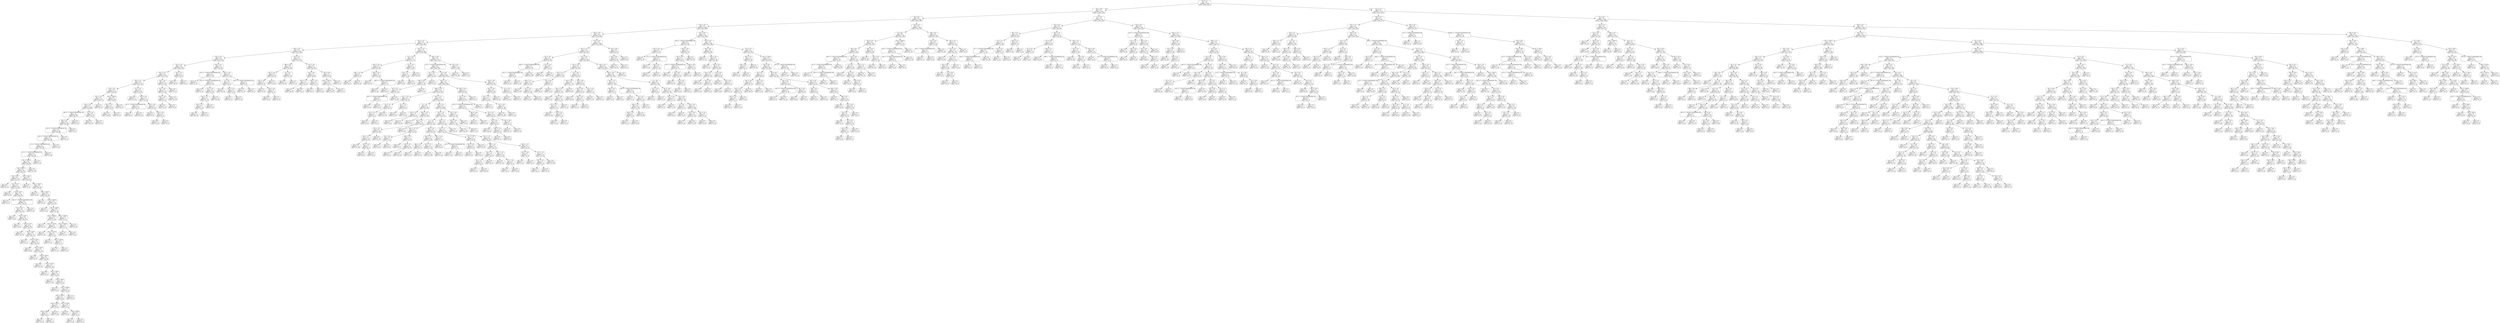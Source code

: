digraph Tree {
node [shape=box, style="rounded", color="black", fontname=helvetica] ;
edge [fontname=helvetica] ;
0 [label="66 <= 1.1\ngini = 0.5\nsamples = 3348\nvalue = [2604, 2613]"] ;
1 [label="383 <= 0.6\ngini = 0.5\nsamples = 1613\nvalue = [1329, 1141]"] ;
0 -> 1 [labeldistance=2.5, labelangle=45, headlabel="True"] ;
2 [label="38 <= 0.4\ngini = 0.5\nsamples = 1316\nvalue = [1047, 983]"] ;
1 -> 2 ;
3 [label="136 <= -0.4\ngini = 0.5\nsamples = 1148\nvalue = [955, 809]"] ;
2 -> 3 ;
4 [label="190 <= -0.9\ngini = 0.5\nsamples = 928\nvalue = [739, 691]"] ;
3 -> 4 ;
5 [label="84 <= -3.2\ngini = 0.5\nsamples = 724\nvalue = [625, 493]"] ;
4 -> 5 ;
6 [label="208 <= -4.1\ngini = 0.5\nsamples = 346\nvalue = [347, 204]"] ;
5 -> 6 ;
7 [label="250 <= -4.5\ngini = 0.5\nsamples = 255\nvalue = [224, 176]"] ;
6 -> 7 ;
8 [label="232 <= -4.6\ngini = 0.5\nsamples = 209\nvalue = [200, 124]"] ;
7 -> 8 ;
9 [label="281 <= -4.7\ngini = 0.5\nsamples = 191\nvalue = [170, 123]"] ;
8 -> 9 ;
10 [label="169 <= -5.1\ngini = 0.5\nsamples = 173\nvalue = [167, 101]"] ;
9 -> 10 ;
11 [label="112 <= -5.6\ngini = 0.4\nsamples = 147\nvalue = [148, 76]"] ;
10 -> 11 ;
12 [label="307 <= -5.5\ngini = 0.5\nsamples = 121\nvalue = [110, 71]"] ;
11 -> 12 ;
13 [label="318 <= -5.8\ngini = 0.5\nsamples = 118\nvalue = [110, 68]"] ;
12 -> 13 ;
14 [label="396 <= -1.7014117331926443e+38\ngini = 0.5\nsamples = 108\nvalue = [95, 67]"] ;
13 -> 14 ;
15 [label="384 <= 0.3\ngini = 0.5\nsamples = 103\nvalue = [95, 61]"] ;
14 -> 15 ;
16 [label="125 <= -1.7014117331926443e+38\ngini = 0.5\nsamples = 102\nvalue = [95, 60]"] ;
15 -> 16 ;
17 [label="140 <= -1.7014117331926443e+38\ngini = 0.5\nsamples = 101\nvalue = [95, 59]"] ;
16 -> 17 ;
18 [label="21 <= -1.7014117331926443e+38\ngini = 0.5\nsamples = 99\nvalue = [93, 59]"] ;
17 -> 18 ;
19 [label="312 <= -1.7014117331926443e+38\ngini = 0.5\nsamples = 97\nvalue = [91, 59]"] ;
18 -> 19 ;
20 [label="rain <= 1700.5\ngini = 0.5\nsamples = 96\nvalue = [90, 59]"] ;
19 -> 20 ;
21 [label="rain <= 667.0\ngini = 0.4\nsamples = 86\nvalue = [90, 43]"] ;
20 -> 21 ;
22 [label="rain <= 12.5\ngini = 0.4\nsamples = 63\nvalue = [72, 25]"] ;
21 -> 22 ;
23 [label="gini = 0.0\nsamples = 1\nvalue = [0, 2]"] ;
22 -> 23 ;
24 [label="rain <= 21.5\ngini = 0.4\nsamples = 62\nvalue = [72, 23]"] ;
22 -> 24 ;
25 [label="gini = 0.0\nsamples = 6\nvalue = [8, 0]"] ;
24 -> 25 ;
26 [label="rain <= 25.0\ngini = 0.4\nsamples = 56\nvalue = [64, 23]"] ;
24 -> 26 ;
27 [label="gini = 0.0\nsamples = 2\nvalue = [0, 2]"] ;
26 -> 27 ;
28 [label="380 <= -1.7014117331926443e+38\ngini = 0.4\nsamples = 54\nvalue = [64, 21]"] ;
26 -> 28 ;
29 [label="rain <= 33.5\ngini = 0.4\nsamples = 53\nvalue = [62, 21]"] ;
28 -> 29 ;
30 [label="gini = 0.0\nsamples = 4\nvalue = [6, 0]"] ;
29 -> 30 ;
31 [label="rain <= 46.0\ngini = 0.4\nsamples = 49\nvalue = [56, 21]"] ;
29 -> 31 ;
32 [label="gini = 0.0\nsamples = 1\nvalue = [0, 4]"] ;
31 -> 32 ;
33 [label="rain <= 117.0\ngini = 0.4\nsamples = 48\nvalue = [56, 17]"] ;
31 -> 33 ;
34 [label="gini = 0.0\nsamples = 11\nvalue = [14, 0]"] ;
33 -> 34 ;
35 [label="rain <= 136.5\ngini = 0.4\nsamples = 37\nvalue = [42, 17]"] ;
33 -> 35 ;
36 [label="gini = 0.0\nsamples = 1\nvalue = [0, 2]"] ;
35 -> 36 ;
37 [label="rain <= 180.5\ngini = 0.4\nsamples = 36\nvalue = [42, 15]"] ;
35 -> 37 ;
38 [label="gini = 0.0\nsamples = 4\nvalue = [8, 0]"] ;
37 -> 38 ;
39 [label="rain <= 184.0\ngini = 0.4\nsamples = 32\nvalue = [34, 15]"] ;
37 -> 39 ;
40 [label="gini = 0.0\nsamples = 3\nvalue = [0, 5]"] ;
39 -> 40 ;
41 [label="rain <= 245.0\ngini = 0.4\nsamples = 29\nvalue = [34, 10]"] ;
39 -> 41 ;
42 [label="gini = 0.0\nsamples = 8\nvalue = [12, 0]"] ;
41 -> 42 ;
43 [label="rain <= 251.0\ngini = 0.4\nsamples = 21\nvalue = [22, 10]"] ;
41 -> 43 ;
44 [label="gini = 0.0\nsamples = 1\nvalue = [0, 2]"] ;
43 -> 44 ;
45 [label="rain <= 305.5\ngini = 0.4\nsamples = 20\nvalue = [22, 8]"] ;
43 -> 45 ;
46 [label="gini = 0.0\nsamples = 3\nvalue = [7, 0]"] ;
45 -> 46 ;
47 [label="rain <= 346.5\ngini = 0.5\nsamples = 17\nvalue = [15, 8]"] ;
45 -> 47 ;
48 [label="gini = 0.0\nsamples = 2\nvalue = [0, 2]"] ;
47 -> 48 ;
49 [label="rain <= 590.0\ngini = 0.4\nsamples = 15\nvalue = [15, 6]"] ;
47 -> 49 ;
50 [label="rain <= 501.0\ngini = 0.5\nsamples = 12\nvalue = [10, 6]"] ;
49 -> 50 ;
51 [label="rain <= 425.5\ngini = 0.3\nsamples = 7\nvalue = [8, 2]"] ;
50 -> 51 ;
52 [label="rain <= 390.0\ngini = 0.5\nsamples = 3\nvalue = [3, 2]"] ;
51 -> 52 ;
53 [label="gini = 0.0\nsamples = 2\nvalue = [3, 0]"] ;
52 -> 53 ;
54 [label="gini = 0.0\nsamples = 1\nvalue = [0, 2]"] ;
52 -> 54 ;
55 [label="gini = 0.0\nsamples = 4\nvalue = [5, 0]"] ;
51 -> 55 ;
56 [label="rain <= 512.0\ngini = 0.4\nsamples = 5\nvalue = [2, 4]"] ;
50 -> 56 ;
57 [label="gini = 0.0\nsamples = 2\nvalue = [0, 3]"] ;
56 -> 57 ;
58 [label="rain <= 568.5\ngini = 0.4\nsamples = 3\nvalue = [2, 1]"] ;
56 -> 58 ;
59 [label="gini = 0.0\nsamples = 2\nvalue = [2, 0]"] ;
58 -> 59 ;
60 [label="gini = 0.0\nsamples = 1\nvalue = [0, 1]"] ;
58 -> 60 ;
61 [label="gini = 0.0\nsamples = 3\nvalue = [5, 0]"] ;
49 -> 61 ;
62 [label="gini = 0.0\nsamples = 1\nvalue = [2, 0]"] ;
28 -> 62 ;
63 [label="rain <= 702.0\ngini = 0.5\nsamples = 23\nvalue = [18, 18]"] ;
21 -> 63 ;
64 [label="gini = 0.0\nsamples = 2\nvalue = [0, 3]"] ;
63 -> 64 ;
65 [label="rain <= 760.5\ngini = 0.5\nsamples = 21\nvalue = [18, 15]"] ;
63 -> 65 ;
66 [label="gini = 0.0\nsamples = 2\nvalue = [4, 0]"] ;
65 -> 66 ;
67 [label="rain <= 818.5\ngini = 0.5\nsamples = 19\nvalue = [14, 15]"] ;
65 -> 67 ;
68 [label="gini = 0.0\nsamples = 3\nvalue = [0, 4]"] ;
67 -> 68 ;
69 [label="rain <= 1067.0\ngini = 0.5\nsamples = 16\nvalue = [14, 11]"] ;
67 -> 69 ;
70 [label="gini = 0.0\nsamples = 3\nvalue = [5, 0]"] ;
69 -> 70 ;
71 [label="rain <= 1348.5\ngini = 0.5\nsamples = 13\nvalue = [9, 11]"] ;
69 -> 71 ;
72 [label="rain <= 1249.0\ngini = 0.4\nsamples = 9\nvalue = [4, 10]"] ;
71 -> 72 ;
73 [label="gini = 0.0\nsamples = 3\nvalue = [0, 4]"] ;
72 -> 73 ;
74 [label="rain <= 1255.5\ngini = 0.5\nsamples = 6\nvalue = [4, 6]"] ;
72 -> 74 ;
75 [label="gini = 0.0\nsamples = 1\nvalue = [3, 0]"] ;
74 -> 75 ;
76 [label="rain <= 1277.0\ngini = 0.2\nsamples = 5\nvalue = [1, 6]"] ;
74 -> 76 ;
77 [label="gini = 0.0\nsamples = 3\nvalue = [0, 5]"] ;
76 -> 77 ;
78 [label="rain <= 1300.0\ngini = 0.5\nsamples = 2\nvalue = [1, 1]"] ;
76 -> 78 ;
79 [label="gini = 0.0\nsamples = 1\nvalue = [1, 0]"] ;
78 -> 79 ;
80 [label="gini = 0.0\nsamples = 1\nvalue = [0, 1]"] ;
78 -> 80 ;
81 [label="rain <= 1550.0\ngini = 0.3\nsamples = 4\nvalue = [5, 1]"] ;
71 -> 81 ;
82 [label="rain <= 1436.0\ngini = 0.4\nsamples = 2\nvalue = [2, 1]"] ;
81 -> 82 ;
83 [label="gini = 0.0\nsamples = 1\nvalue = [2, 0]"] ;
82 -> 83 ;
84 [label="gini = 0.0\nsamples = 1\nvalue = [0, 1]"] ;
82 -> 84 ;
85 [label="gini = 0.0\nsamples = 2\nvalue = [3, 0]"] ;
81 -> 85 ;
86 [label="gini = 0.0\nsamples = 10\nvalue = [0, 16]"] ;
20 -> 86 ;
87 [label="gini = 0.0\nsamples = 1\nvalue = [1, 0]"] ;
19 -> 87 ;
88 [label="gini = 0.0\nsamples = 2\nvalue = [2, 0]"] ;
18 -> 88 ;
89 [label="gini = 0.0\nsamples = 2\nvalue = [2, 0]"] ;
17 -> 89 ;
90 [label="gini = 0.0\nsamples = 1\nvalue = [0, 1]"] ;
16 -> 90 ;
91 [label="gini = 0.0\nsamples = 1\nvalue = [0, 1]"] ;
15 -> 91 ;
92 [label="gini = 0.0\nsamples = 5\nvalue = [0, 6]"] ;
14 -> 92 ;
93 [label="39 <= -3.0\ngini = 0.1\nsamples = 10\nvalue = [15, 1]"] ;
13 -> 93 ;
94 [label="gini = 0.0\nsamples = 9\nvalue = [15, 0]"] ;
93 -> 94 ;
95 [label="gini = 0.0\nsamples = 1\nvalue = [0, 1]"] ;
93 -> 95 ;
96 [label="gini = 0.0\nsamples = 3\nvalue = [0, 3]"] ;
12 -> 96 ;
97 [label="rain <= 3507.0\ngini = 0.2\nsamples = 26\nvalue = [38, 5]"] ;
11 -> 97 ;
98 [label="287 <= -5.1\ngini = 0.1\nsamples = 24\nvalue = [38, 2]"] ;
97 -> 98 ;
99 [label="gini = 0.0\nsamples = 22\nvalue = [38, 0]"] ;
98 -> 99 ;
100 [label="gini = 0.0\nsamples = 2\nvalue = [0, 2]"] ;
98 -> 100 ;
101 [label="gini = 0.0\nsamples = 2\nvalue = [0, 3]"] ;
97 -> 101 ;
102 [label="55 <= -5.2\ngini = 0.5\nsamples = 26\nvalue = [19, 25]"] ;
10 -> 102 ;
103 [label="gini = 0.0\nsamples = 7\nvalue = [0, 14]"] ;
102 -> 103 ;
104 [label="387 <= -5.0\ngini = 0.5\nsamples = 19\nvalue = [19, 11]"] ;
102 -> 104 ;
105 [label="56 <= -1.7014117331926443e+38\ngini = 0.1\nsamples = 10\nvalue = [14, 1]"] ;
104 -> 105 ;
106 [label="gini = 0.0\nsamples = 1\nvalue = [0, 1]"] ;
105 -> 106 ;
107 [label="gini = 0.0\nsamples = 9\nvalue = [14, 0]"] ;
105 -> 107 ;
108 [label="339 <= -4.8\ngini = 0.4\nsamples = 9\nvalue = [5, 10]"] ;
104 -> 108 ;
109 [label="gini = 0.0\nsamples = 5\nvalue = [0, 9]"] ;
108 -> 109 ;
110 [label="318 <= -4.6\ngini = 0.3\nsamples = 4\nvalue = [5, 1]"] ;
108 -> 110 ;
111 [label="gini = 0.0\nsamples = 3\nvalue = [5, 0]"] ;
110 -> 111 ;
112 [label="gini = 0.0\nsamples = 1\nvalue = [0, 1]"] ;
110 -> 112 ;
113 [label="18 <= -3.6\ngini = 0.2\nsamples = 18\nvalue = [3, 22]"] ;
9 -> 113 ;
114 [label="91 <= -5.0\ngini = 0.2\nsamples = 17\nvalue = [2, 22]"] ;
113 -> 114 ;
115 [label="302 <= -4.4\ngini = 0.3\nsamples = 7\nvalue = [2, 9]"] ;
114 -> 115 ;
116 [label="gini = 0.0\nsamples = 2\nvalue = [2, 0]"] ;
115 -> 116 ;
117 [label="gini = 0.0\nsamples = 5\nvalue = [0, 9]"] ;
115 -> 117 ;
118 [label="gini = 0.0\nsamples = 10\nvalue = [0, 13]"] ;
114 -> 118 ;
119 [label="gini = 0.0\nsamples = 1\nvalue = [1, 0]"] ;
113 -> 119 ;
120 [label="50 <= -3.9\ngini = 0.1\nsamples = 18\nvalue = [30, 1]"] ;
8 -> 120 ;
121 [label="gini = 0.0\nsamples = 17\nvalue = [30, 0]"] ;
120 -> 121 ;
122 [label="gini = 0.0\nsamples = 1\nvalue = [0, 1]"] ;
120 -> 122 ;
123 [label="165 <= -4.2\ngini = 0.4\nsamples = 46\nvalue = [24, 52]"] ;
7 -> 123 ;
124 [label="236 <= -1.7014117331926443e+38\ngini = 0.2\nsamples = 29\nvalue = [7, 42]"] ;
123 -> 124 ;
125 [label="gini = 0.0\nsamples = 2\nvalue = [2, 0]"] ;
124 -> 125 ;
126 [label="325 <= -1.7014117331926443e+38\ngini = 0.2\nsamples = 27\nvalue = [5, 42]"] ;
124 -> 126 ;
127 [label="gini = 0.0\nsamples = 1\nvalue = [1, 0]"] ;
126 -> 127 ;
128 [label="271 <= -4.3\ngini = 0.2\nsamples = 26\nvalue = [4, 42]"] ;
126 -> 128 ;
129 [label="164 <= -4.3\ngini = 0.4\nsamples = 11\nvalue = [4, 13]"] ;
128 -> 129 ;
130 [label="335 <= -4.3\ngini = 0.1\nsamples = 9\nvalue = [1, 13]"] ;
129 -> 130 ;
131 [label="gini = 0.0\nsamples = 8\nvalue = [0, 13]"] ;
130 -> 131 ;
132 [label="gini = 0.0\nsamples = 1\nvalue = [1, 0]"] ;
130 -> 132 ;
133 [label="gini = 0.0\nsamples = 2\nvalue = [3, 0]"] ;
129 -> 133 ;
134 [label="gini = 0.0\nsamples = 15\nvalue = [0, 29]"] ;
128 -> 134 ;
135 [label="224 <= -3.6\ngini = 0.5\nsamples = 17\nvalue = [17, 10]"] ;
123 -> 135 ;
136 [label="4 <= -4.2\ngini = 0.4\nsamples = 11\nvalue = [16, 5]"] ;
135 -> 136 ;
137 [label="gini = 0.0\nsamples = 5\nvalue = [11, 0]"] ;
136 -> 137 ;
138 [label="203 <= -4.1\ngini = 0.5\nsamples = 6\nvalue = [5, 5]"] ;
136 -> 138 ;
139 [label="gini = 0.0\nsamples = 3\nvalue = [0, 5]"] ;
138 -> 139 ;
140 [label="gini = 0.0\nsamples = 3\nvalue = [5, 0]"] ;
138 -> 140 ;
141 [label="303 <= -1.7014117331926443e+38\ngini = 0.3\nsamples = 6\nvalue = [1, 5]"] ;
135 -> 141 ;
142 [label="gini = 0.0\nsamples = 1\nvalue = [1, 0]"] ;
141 -> 142 ;
143 [label="gini = 0.0\nsamples = 5\nvalue = [0, 5]"] ;
141 -> 143 ;
144 [label="58 <= -4.1\ngini = 0.3\nsamples = 91\nvalue = [123, 28]"] ;
6 -> 144 ;
145 [label="398 <= -3.0\ngini = 0.5\nsamples = 28\nvalue = [25, 18]"] ;
144 -> 145 ;
146 [label="225 <= -3.9\ngini = 0.3\nsamples = 19\nvalue = [24, 5]"] ;
145 -> 146 ;
147 [label="124 <= -3.9\ngini = 0.5\nsamples = 8\nvalue = [5, 5]"] ;
146 -> 147 ;
148 [label="gini = 0.0\nsamples = 4\nvalue = [4, 0]"] ;
147 -> 148 ;
149 [label="130 <= -3.6\ngini = 0.3\nsamples = 4\nvalue = [1, 5]"] ;
147 -> 149 ;
150 [label="gini = 0.0\nsamples = 3\nvalue = [0, 5]"] ;
149 -> 150 ;
151 [label="gini = 0.0\nsamples = 1\nvalue = [1, 0]"] ;
149 -> 151 ;
152 [label="gini = 0.0\nsamples = 11\nvalue = [19, 0]"] ;
146 -> 152 ;
153 [label="9 <= -0.2\ngini = 0.1\nsamples = 9\nvalue = [1, 13]"] ;
145 -> 153 ;
154 [label="gini = 0.0\nsamples = 8\nvalue = [0, 13]"] ;
153 -> 154 ;
155 [label="gini = 0.0\nsamples = 1\nvalue = [1, 0]"] ;
153 -> 155 ;
156 [label="45 <= -3.8\ngini = 0.2\nsamples = 63\nvalue = [98, 10]"] ;
144 -> 156 ;
157 [label="48 <= -3.9\ngini = 0.3\nsamples = 22\nvalue = [28, 8]"] ;
156 -> 157 ;
158 [label="399 <= -1.2\ngini = 0.1\nsamples = 15\nvalue = [25, 1]"] ;
157 -> 158 ;
159 [label="gini = 0.0\nsamples = 14\nvalue = [25, 0]"] ;
158 -> 159 ;
160 [label="gini = 0.0\nsamples = 1\nvalue = [0, 1]"] ;
158 -> 160 ;
161 [label="203 <= -1.3\ngini = 0.4\nsamples = 7\nvalue = [3, 7]"] ;
157 -> 161 ;
162 [label="gini = 0.0\nsamples = 5\nvalue = [0, 7]"] ;
161 -> 162 ;
163 [label="gini = 0.0\nsamples = 2\nvalue = [3, 0]"] ;
161 -> 163 ;
164 [label="367 <= 0.8\ngini = 0.1\nsamples = 41\nvalue = [70, 2]"] ;
156 -> 164 ;
165 [label="rain <= 2473.5\ngini = 0.0\nsamples = 40\nvalue = [70, 1]"] ;
164 -> 165 ;
166 [label="gini = 0.0\nsamples = 39\nvalue = [70, 0]"] ;
165 -> 166 ;
167 [label="gini = 0.0\nsamples = 1\nvalue = [0, 1]"] ;
165 -> 167 ;
168 [label="gini = 0.0\nsamples = 1\nvalue = [0, 1]"] ;
164 -> 168 ;
169 [label="342 <= -3.4\ngini = 0.5\nsamples = 378\nvalue = [278, 289]"] ;
5 -> 169 ;
170 [label="37 <= -1.8\ngini = 0.2\nsamples = 57\nvalue = [11, 77]"] ;
169 -> 170 ;
171 [label="259 <= -3.6\ngini = 0.5\nsamples = 16\nvalue = [9, 16]"] ;
170 -> 171 ;
172 [label="248 <= -4.1\ngini = 0.2\nsamples = 4\nvalue = [6, 1]"] ;
171 -> 172 ;
173 [label="gini = 0.0\nsamples = 1\nvalue = [0, 1]"] ;
172 -> 173 ;
174 [label="gini = 0.0\nsamples = 3\nvalue = [6, 0]"] ;
172 -> 174 ;
175 [label="365 <= -2.8\ngini = 0.3\nsamples = 12\nvalue = [3, 15]"] ;
171 -> 175 ;
176 [label="gini = 0.0\nsamples = 9\nvalue = [0, 14]"] ;
175 -> 176 ;
177 [label="360 <= -1.7014117331926443e+38\ngini = 0.4\nsamples = 3\nvalue = [3, 1]"] ;
175 -> 177 ;
178 [label="gini = 0.0\nsamples = 2\nvalue = [3, 0]"] ;
177 -> 178 ;
179 [label="gini = 0.0\nsamples = 1\nvalue = [0, 1]"] ;
177 -> 179 ;
180 [label="55 <= -1.6\ngini = 0.1\nsamples = 41\nvalue = [2, 61]"] ;
170 -> 180 ;
181 [label="10 <= -1.7\ngini = 0.3\nsamples = 6\nvalue = [2, 8]"] ;
180 -> 181 ;
182 [label="gini = 0.0\nsamples = 4\nvalue = [0, 8]"] ;
181 -> 182 ;
183 [label="gini = 0.0\nsamples = 2\nvalue = [2, 0]"] ;
181 -> 183 ;
184 [label="gini = 0.0\nsamples = 35\nvalue = [0, 53]"] ;
180 -> 184 ;
185 [label="387 <= -0.4\ngini = 0.5\nsamples = 321\nvalue = [267, 212]"] ;
169 -> 185 ;
186 [label="177 <= -1.7014117331926443e+38\ngini = 0.5\nsamples = 307\nvalue = [266, 194]"] ;
185 -> 186 ;
187 [label="41 <= -0.8\ngini = 0.3\nsamples = 21\nvalue = [6, 21]"] ;
186 -> 187 ;
188 [label="390 <= -0.6\ngini = 0.2\nsamples = 18\nvalue = [2, 21]"] ;
187 -> 188 ;
189 [label="26 <= -2.5\ngini = 0.1\nsamples = 17\nvalue = [1, 21]"] ;
188 -> 189 ;
190 [label="292 <= -1.7014117331926443e+38\ngini = 0.4\nsamples = 2\nvalue = [1, 2]"] ;
189 -> 190 ;
191 [label="gini = 0.0\nsamples = 1\nvalue = [0, 2]"] ;
190 -> 191 ;
192 [label="gini = 0.0\nsamples = 1\nvalue = [1, 0]"] ;
190 -> 192 ;
193 [label="gini = 0.0\nsamples = 15\nvalue = [0, 19]"] ;
189 -> 193 ;
194 [label="gini = 0.0\nsamples = 1\nvalue = [1, 0]"] ;
188 -> 194 ;
195 [label="gini = 0.0\nsamples = 3\nvalue = [4, 0]"] ;
187 -> 195 ;
196 [label="13 <= -0.8\ngini = 0.5\nsamples = 286\nvalue = [260, 173]"] ;
186 -> 196 ;
197 [label="218 <= -1.1\ngini = 0.5\nsamples = 252\nvalue = [240, 138]"] ;
196 -> 197 ;
198 [label="398 <= -2.9\ngini = 0.5\nsamples = 209\nvalue = [176, 133]"] ;
197 -> 198 ;
199 [label="211 <= -1.8\ngini = 0.2\nsamples = 22\nvalue = [35, 5]"] ;
198 -> 199 ;
200 [label="79 <= -3.2\ngini = 0.1\nsamples = 17\nvalue = [31, 1]"] ;
199 -> 200 ;
201 [label="213 <= -3.3\ngini = 0.3\nsamples = 4\nvalue = [4, 1]"] ;
200 -> 201 ;
202 [label="gini = 0.0\nsamples = 3\nvalue = [4, 0]"] ;
201 -> 202 ;
203 [label="gini = 0.0\nsamples = 1\nvalue = [0, 1]"] ;
201 -> 203 ;
204 [label="gini = 0.0\nsamples = 13\nvalue = [27, 0]"] ;
200 -> 204 ;
205 [label="22 <= -1.4\ngini = 0.5\nsamples = 5\nvalue = [4, 4]"] ;
199 -> 205 ;
206 [label="gini = 0.0\nsamples = 3\nvalue = [0, 4]"] ;
205 -> 206 ;
207 [label="gini = 0.0\nsamples = 2\nvalue = [4, 0]"] ;
205 -> 207 ;
208 [label="367 <= -2.3\ngini = 0.5\nsamples = 187\nvalue = [141, 128]"] ;
198 -> 208 ;
209 [label="7 <= -2.9\ngini = 0.4\nsamples = 47\nvalue = [23, 46]"] ;
208 -> 209 ;
210 [label="165 <= -3.0\ngini = 0.3\nsamples = 8\nvalue = [10, 2]"] ;
209 -> 210 ;
211 [label="gini = 0.0\nsamples = 2\nvalue = [0, 2]"] ;
210 -> 211 ;
212 [label="gini = 0.0\nsamples = 6\nvalue = [10, 0]"] ;
210 -> 212 ;
213 [label="364 <= -2.9\ngini = 0.4\nsamples = 39\nvalue = [13, 44]"] ;
209 -> 213 ;
214 [label="gini = 0.0\nsamples = 2\nvalue = [3, 0]"] ;
213 -> 214 ;
215 [label="167 <= -1.6\ngini = 0.3\nsamples = 37\nvalue = [10, 44]"] ;
213 -> 215 ;
216 [label="174 <= -2.5\ngini = 0.2\nsamples = 35\nvalue = [6, 44]"] ;
215 -> 216 ;
217 [label="205 <= -2.7\ngini = 0.4\nsamples = 18\nvalue = [6, 17]"] ;
216 -> 217 ;
218 [label="gini = 0.0\nsamples = 11\nvalue = [0, 16]"] ;
217 -> 218 ;
219 [label="327 <= -2.2\ngini = 0.2\nsamples = 7\nvalue = [6, 1]"] ;
217 -> 219 ;
220 [label="gini = 0.0\nsamples = 6\nvalue = [6, 0]"] ;
219 -> 220 ;
221 [label="gini = 0.0\nsamples = 1\nvalue = [0, 1]"] ;
219 -> 221 ;
222 [label="gini = 0.0\nsamples = 17\nvalue = [0, 27]"] ;
216 -> 222 ;
223 [label="gini = 0.0\nsamples = 2\nvalue = [4, 0]"] ;
215 -> 223 ;
224 [label="369 <= -1.0\ngini = 0.5\nsamples = 140\nvalue = [118, 82]"] ;
208 -> 224 ;
225 [label="114 <= -1.8\ngini = 0.5\nsamples = 127\nvalue = [115, 67]"] ;
224 -> 225 ;
226 [label="7 <= -2.0\ngini = 0.5\nsamples = 52\nvalue = [37, 41]"] ;
225 -> 226 ;
227 [label="297 <= -2.5\ngini = 0.4\nsamples = 23\nvalue = [27, 8]"] ;
226 -> 227 ;
228 [label="58 <= -3.4\ngini = 0.4\nsamples = 4\nvalue = [2, 6]"] ;
227 -> 228 ;
229 [label="gini = 0.0\nsamples = 1\nvalue = [2, 0]"] ;
228 -> 229 ;
230 [label="gini = 0.0\nsamples = 3\nvalue = [0, 6]"] ;
228 -> 230 ;
231 [label="382 <= -2.8\ngini = 0.1\nsamples = 19\nvalue = [25, 2]"] ;
227 -> 231 ;
232 [label="gini = 0.0\nsamples = 1\nvalue = [0, 1]"] ;
231 -> 232 ;
233 [label="160 <= -2.5\ngini = 0.1\nsamples = 18\nvalue = [25, 1]"] ;
231 -> 233 ;
234 [label="gini = 0.0\nsamples = 1\nvalue = [0, 1]"] ;
233 -> 234 ;
235 [label="gini = 0.0\nsamples = 17\nvalue = [25, 0]"] ;
233 -> 235 ;
236 [label="166 <= -1.8\ngini = 0.4\nsamples = 29\nvalue = [10, 33]"] ;
226 -> 236 ;
237 [label="306 <= -2.3\ngini = 0.2\nsamples = 20\nvalue = [3, 26]"] ;
236 -> 237 ;
238 [label="188 <= -1.4\ngini = 0.5\nsamples = 3\nvalue = [2, 3]"] ;
237 -> 238 ;
239 [label="gini = 0.0\nsamples = 2\nvalue = [2, 0]"] ;
238 -> 239 ;
240 [label="gini = 0.0\nsamples = 1\nvalue = [0, 3]"] ;
238 -> 240 ;
241 [label="227 <= -1.7\ngini = 0.1\nsamples = 17\nvalue = [1, 23]"] ;
237 -> 241 ;
242 [label="gini = 0.0\nsamples = 16\nvalue = [0, 23]"] ;
241 -> 242 ;
243 [label="gini = 0.0\nsamples = 1\nvalue = [1, 0]"] ;
241 -> 243 ;
244 [label="385 <= -1.8\ngini = 0.5\nsamples = 9\nvalue = [7, 7]"] ;
236 -> 244 ;
245 [label="gini = 0.0\nsamples = 4\nvalue = [6, 0]"] ;
244 -> 245 ;
246 [label="56 <= -1.7014117331926443e+38\ngini = 0.2\nsamples = 5\nvalue = [1, 7]"] ;
244 -> 246 ;
247 [label="gini = 0.0\nsamples = 1\nvalue = [1, 0]"] ;
246 -> 247 ;
248 [label="gini = 0.0\nsamples = 4\nvalue = [0, 7]"] ;
246 -> 248 ;
249 [label="138 <= -1.1\ngini = 0.4\nsamples = 75\nvalue = [78, 26]"] ;
225 -> 249 ;
250 [label="22 <= -1.7\ngini = 0.3\nsamples = 70\nvalue = [78, 21]"] ;
249 -> 250 ;
251 [label="275 <= -1.8\ngini = 0.1\nsamples = 24\nvalue = [38, 2]"] ;
250 -> 251 ;
252 [label="355 <= -1.9\ngini = 0.4\nsamples = 6\nvalue = [6, 2]"] ;
251 -> 252 ;
253 [label="gini = 0.0\nsamples = 4\nvalue = [6, 0]"] ;
252 -> 253 ;
254 [label="gini = 0.0\nsamples = 2\nvalue = [0, 2]"] ;
252 -> 254 ;
255 [label="gini = 0.0\nsamples = 18\nvalue = [32, 0]"] ;
251 -> 255 ;
256 [label="317 <= -1.5\ngini = 0.4\nsamples = 46\nvalue = [40, 19]"] ;
250 -> 256 ;
257 [label="346 <= -1.6\ngini = 0.5\nsamples = 25\nvalue = [14, 17]"] ;
256 -> 257 ;
258 [label="58 <= -1.1\ngini = 0.4\nsamples = 11\nvalue = [10, 3]"] ;
257 -> 258 ;
259 [label="45 <= -2.1\ngini = 0.2\nsamples = 9\nvalue = [10, 1]"] ;
258 -> 259 ;
260 [label="gini = 0.0\nsamples = 1\nvalue = [0, 1]"] ;
259 -> 260 ;
261 [label="gini = 0.0\nsamples = 8\nvalue = [10, 0]"] ;
259 -> 261 ;
262 [label="gini = 0.0\nsamples = 2\nvalue = [0, 2]"] ;
258 -> 262 ;
263 [label="310 <= -1.5\ngini = 0.3\nsamples = 14\nvalue = [4, 14]"] ;
257 -> 263 ;
264 [label="gini = 0.0\nsamples = 9\nvalue = [0, 13]"] ;
263 -> 264 ;
265 [label="277 <= -1.8\ngini = 0.3\nsamples = 5\nvalue = [4, 1]"] ;
263 -> 265 ;
266 [label="gini = 0.0\nsamples = 1\nvalue = [0, 1]"] ;
265 -> 266 ;
267 [label="gini = 0.0\nsamples = 4\nvalue = [4, 0]"] ;
265 -> 267 ;
268 [label="383 <= -1.5\ngini = 0.1\nsamples = 21\nvalue = [26, 2]"] ;
256 -> 268 ;
269 [label="321 <= -1.6\ngini = 0.5\nsamples = 2\nvalue = [1, 1]"] ;
268 -> 269 ;
270 [label="gini = 0.0\nsamples = 1\nvalue = [1, 0]"] ;
269 -> 270 ;
271 [label="gini = 0.0\nsamples = 1\nvalue = [0, 1]"] ;
269 -> 271 ;
272 [label="175 <= -1.5\ngini = 0.1\nsamples = 19\nvalue = [25, 1]"] ;
268 -> 272 ;
273 [label="335 <= -1.3\ngini = 0.4\nsamples = 3\nvalue = [2, 1]"] ;
272 -> 273 ;
274 [label="gini = 0.0\nsamples = 1\nvalue = [0, 1]"] ;
273 -> 274 ;
275 [label="gini = 0.0\nsamples = 2\nvalue = [2, 0]"] ;
273 -> 275 ;
276 [label="gini = 0.0\nsamples = 16\nvalue = [23, 0]"] ;
272 -> 276 ;
277 [label="gini = 0.0\nsamples = 5\nvalue = [0, 5]"] ;
249 -> 277 ;
278 [label="332 <= -0.9\ngini = 0.3\nsamples = 13\nvalue = [3, 15]"] ;
224 -> 278 ;
279 [label="265 <= -0.9\ngini = 0.1\nsamples = 11\nvalue = [1, 15]"] ;
278 -> 279 ;
280 [label="gini = 0.0\nsamples = 10\nvalue = [0, 15]"] ;
279 -> 280 ;
281 [label="gini = 0.0\nsamples = 1\nvalue = [1, 0]"] ;
279 -> 281 ;
282 [label="gini = 0.0\nsamples = 2\nvalue = [2, 0]"] ;
278 -> 282 ;
283 [label="106 <= -0.4\ngini = 0.1\nsamples = 43\nvalue = [64, 5]"] ;
197 -> 283 ;
284 [label="116 <= -0.6\ngini = 0.1\nsamples = 42\nvalue = [64, 4]"] ;
283 -> 284 ;
285 [label="333 <= -1.7014117331926443e+38\ngini = 0.1\nsamples = 41\nvalue = [64, 3]"] ;
284 -> 285 ;
286 [label="384 <= -0.8\ngini = 0.5\nsamples = 2\nvalue = [1, 1]"] ;
285 -> 286 ;
287 [label="gini = 0.0\nsamples = 1\nvalue = [0, 1]"] ;
286 -> 287 ;
288 [label="gini = 0.0\nsamples = 1\nvalue = [1, 0]"] ;
286 -> 288 ;
289 [label="45 <= -0.7\ngini = 0.1\nsamples = 39\nvalue = [63, 2]"] ;
285 -> 289 ;
290 [label="40 <= -0.9\ngini = 0.0\nsamples = 36\nvalue = [59, 1]"] ;
289 -> 290 ;
291 [label="gini = 0.0\nsamples = 31\nvalue = [50, 0]"] ;
290 -> 291 ;
292 [label="346 <= -1.0\ngini = 0.2\nsamples = 5\nvalue = [9, 1]"] ;
290 -> 292 ;
293 [label="gini = 0.0\nsamples = 1\nvalue = [0, 1]"] ;
292 -> 293 ;
294 [label="gini = 0.0\nsamples = 4\nvalue = [9, 0]"] ;
292 -> 294 ;
295 [label="160 <= -0.9\ngini = 0.3\nsamples = 3\nvalue = [4, 1]"] ;
289 -> 295 ;
296 [label="gini = 0.0\nsamples = 1\nvalue = [0, 1]"] ;
295 -> 296 ;
297 [label="gini = 0.0\nsamples = 2\nvalue = [4, 0]"] ;
295 -> 297 ;
298 [label="gini = 0.0\nsamples = 1\nvalue = [0, 1]"] ;
284 -> 298 ;
299 [label="gini = 0.0\nsamples = 1\nvalue = [0, 1]"] ;
283 -> 299 ;
300 [label="148 <= -0.9\ngini = 0.5\nsamples = 34\nvalue = [20, 35]"] ;
196 -> 300 ;
301 [label="167 <= -0.9\ngini = 0.3\nsamples = 26\nvalue = [8, 34]"] ;
300 -> 301 ;
302 [label="235 <= -1.4\ngini = 0.2\nsamples = 24\nvalue = [4, 34]"] ;
301 -> 302 ;
303 [label="gini = 0.0\nsamples = 3\nvalue = [3, 0]"] ;
302 -> 303 ;
304 [label="373 <= -0.2\ngini = 0.1\nsamples = 21\nvalue = [1, 34]"] ;
302 -> 304 ;
305 [label="gini = 0.0\nsamples = 20\nvalue = [0, 34]"] ;
304 -> 305 ;
306 [label="gini = 0.0\nsamples = 1\nvalue = [1, 0]"] ;
304 -> 306 ;
307 [label="gini = 0.0\nsamples = 2\nvalue = [4, 0]"] ;
301 -> 307 ;
308 [label="41 <= -0.2\ngini = 0.1\nsamples = 8\nvalue = [12, 1]"] ;
300 -> 308 ;
309 [label="gini = 0.0\nsamples = 7\nvalue = [12, 0]"] ;
308 -> 309 ;
310 [label="gini = 0.0\nsamples = 1\nvalue = [0, 1]"] ;
308 -> 310 ;
311 [label="125 <= 0.2\ngini = 0.1\nsamples = 14\nvalue = [1, 18]"] ;
185 -> 311 ;
312 [label="gini = 0.0\nsamples = 13\nvalue = [0, 18]"] ;
311 -> 312 ;
313 [label="gini = 0.0\nsamples = 1\nvalue = [1, 0]"] ;
311 -> 313 ;
314 [label="377 <= -0.1\ngini = 0.5\nsamples = 204\nvalue = [114, 198]"] ;
4 -> 314 ;
315 [label="307 <= -1.2\ngini = 0.4\nsamples = 182\nvalue = [91, 191]"] ;
314 -> 315 ;
316 [label="82 <= -0.2\ngini = 0.2\nsamples = 29\nvalue = [6, 45]"] ;
315 -> 316 ;
317 [label="380 <= -1.7014117331926443e+38\ngini = 0.1\nsamples = 25\nvalue = [2, 43]"] ;
316 -> 317 ;
318 [label="116 <= -1.7014117331926443e+38\ngini = 0.4\nsamples = 5\nvalue = [2, 6]"] ;
317 -> 318 ;
319 [label="gini = 0.0\nsamples = 3\nvalue = [0, 6]"] ;
318 -> 319 ;
320 [label="gini = 0.0\nsamples = 2\nvalue = [2, 0]"] ;
318 -> 320 ;
321 [label="gini = 0.0\nsamples = 20\nvalue = [0, 37]"] ;
317 -> 321 ;
322 [label="277 <= -0.5\ngini = 0.4\nsamples = 4\nvalue = [4, 2]"] ;
316 -> 322 ;
323 [label="gini = 0.0\nsamples = 2\nvalue = [0, 2]"] ;
322 -> 323 ;
324 [label="gini = 0.0\nsamples = 2\nvalue = [4, 0]"] ;
322 -> 324 ;
325 [label="173 <= -0.7\ngini = 0.5\nsamples = 153\nvalue = [85, 146]"] ;
315 -> 325 ;
326 [label="215 <= -1.0\ngini = 0.5\nsamples = 64\nvalue = [51, 39]"] ;
325 -> 326 ;
327 [label="312 <= -0.7\ngini = 0.3\nsamples = 18\nvalue = [7, 25]"] ;
326 -> 327 ;
328 [label="249 <= -1.2\ngini = 0.2\nsamples = 15\nvalue = [3, 23]"] ;
327 -> 328 ;
329 [label="gini = 0.0\nsamples = 2\nvalue = [2, 0]"] ;
328 -> 329 ;
330 [label="52 <= -1.0\ngini = 0.1\nsamples = 13\nvalue = [1, 23]"] ;
328 -> 330 ;
331 [label="gini = 0.0\nsamples = 1\nvalue = [1, 0]"] ;
330 -> 331 ;
332 [label="gini = 0.0\nsamples = 12\nvalue = [0, 23]"] ;
330 -> 332 ;
333 [label="99 <= -0.9\ngini = 0.4\nsamples = 3\nvalue = [4, 2]"] ;
327 -> 333 ;
334 [label="gini = 0.0\nsamples = 1\nvalue = [0, 2]"] ;
333 -> 334 ;
335 [label="gini = 0.0\nsamples = 2\nvalue = [4, 0]"] ;
333 -> 335 ;
336 [label="13 <= -0.8\ngini = 0.4\nsamples = 46\nvalue = [44, 14]"] ;
326 -> 336 ;
337 [label="243 <= -0.8\ngini = 0.5\nsamples = 17\nvalue = [11, 11]"] ;
336 -> 337 ;
338 [label="102 <= -1.0\ngini = 0.4\nsamples = 13\nvalue = [5, 11]"] ;
337 -> 338 ;
339 [label="gini = 0.0\nsamples = 3\nvalue = [3, 0]"] ;
338 -> 339 ;
340 [label="135 <= -0.8\ngini = 0.3\nsamples = 10\nvalue = [2, 11]"] ;
338 -> 340 ;
341 [label="377 <= -0.7\ngini = 0.2\nsamples = 9\nvalue = [1, 11]"] ;
340 -> 341 ;
342 [label="gini = 0.0\nsamples = 7\nvalue = [0, 10]"] ;
341 -> 342 ;
343 [label="105 <= -0.7\ngini = 0.5\nsamples = 2\nvalue = [1, 1]"] ;
341 -> 343 ;
344 [label="gini = 0.0\nsamples = 1\nvalue = [1, 0]"] ;
343 -> 344 ;
345 [label="gini = 0.0\nsamples = 1\nvalue = [0, 1]"] ;
343 -> 345 ;
346 [label="gini = 0.0\nsamples = 1\nvalue = [1, 0]"] ;
340 -> 346 ;
347 [label="gini = 0.0\nsamples = 4\nvalue = [6, 0]"] ;
337 -> 347 ;
348 [label="379 <= -0.6\ngini = 0.2\nsamples = 29\nvalue = [33, 3]"] ;
336 -> 348 ;
349 [label="144 <= -0.6\ngini = 0.1\nsamples = 26\nvalue = [32, 1]"] ;
348 -> 349 ;
350 [label="gini = 0.0\nsamples = 23\nvalue = [29, 0]"] ;
349 -> 350 ;
351 [label="254 <= -0.7\ngini = 0.4\nsamples = 3\nvalue = [3, 1]"] ;
349 -> 351 ;
352 [label="gini = 0.0\nsamples = 1\nvalue = [0, 1]"] ;
351 -> 352 ;
353 [label="gini = 0.0\nsamples = 2\nvalue = [3, 0]"] ;
351 -> 353 ;
354 [label="115 <= -0.7\ngini = 0.4\nsamples = 3\nvalue = [1, 2]"] ;
348 -> 354 ;
355 [label="gini = 0.0\nsamples = 1\nvalue = [1, 0]"] ;
354 -> 355 ;
356 [label="gini = 0.0\nsamples = 2\nvalue = [0, 2]"] ;
354 -> 356 ;
357 [label="254 <= -0.1\ngini = 0.4\nsamples = 89\nvalue = [34, 107]"] ;
325 -> 357 ;
358 [label="278 <= -0.6\ngini = 0.3\nsamples = 86\nvalue = [29, 107]"] ;
357 -> 358 ;
359 [label="301 <= -1.2\ngini = 0.2\nsamples = 46\nvalue = [7, 73]"] ;
358 -> 359 ;
360 [label="362 <= -0.7\ngini = 0.3\nsamples = 4\nvalue = [4, 1]"] ;
359 -> 360 ;
361 [label="gini = 0.0\nsamples = 3\nvalue = [4, 0]"] ;
360 -> 361 ;
362 [label="gini = 0.0\nsamples = 1\nvalue = [0, 1]"] ;
360 -> 362 ;
363 [label="146 <= -1.7014117331926443e+38\ngini = 0.1\nsamples = 42\nvalue = [3, 72]"] ;
359 -> 363 ;
364 [label="gini = 0.0\nsamples = 1\nvalue = [1, 0]"] ;
363 -> 364 ;
365 [label="74 <= -0.3\ngini = 0.1\nsamples = 41\nvalue = [2, 72]"] ;
363 -> 365 ;
366 [label="289 <= -0.7\ngini = 0.0\nsamples = 40\nvalue = [1, 72]"] ;
365 -> 366 ;
367 [label="244 <= -0.7\ngini = 0.2\nsamples = 5\nvalue = [1, 8]"] ;
366 -> 367 ;
368 [label="gini = 0.0\nsamples = 1\nvalue = [1, 0]"] ;
367 -> 368 ;
369 [label="gini = 0.0\nsamples = 4\nvalue = [0, 8]"] ;
367 -> 369 ;
370 [label="gini = 0.0\nsamples = 35\nvalue = [0, 64]"] ;
366 -> 370 ;
371 [label="gini = 0.0\nsamples = 1\nvalue = [1, 0]"] ;
365 -> 371 ;
372 [label="1 <= -0.8\ngini = 0.5\nsamples = 40\nvalue = [22, 34]"] ;
358 -> 372 ;
373 [label="171 <= -0.3\ngini = 0.2\nsamples = 6\nvalue = [8, 1]"] ;
372 -> 373 ;
374 [label="gini = 0.0\nsamples = 5\nvalue = [8, 0]"] ;
373 -> 374 ;
375 [label="gini = 0.0\nsamples = 1\nvalue = [0, 1]"] ;
373 -> 375 ;
376 [label="347 <= -0.6\ngini = 0.4\nsamples = 34\nvalue = [14, 33]"] ;
372 -> 376 ;
377 [label="237 <= -0.8\ngini = 0.3\nsamples = 8\nvalue = [7, 2]"] ;
376 -> 377 ;
378 [label="gini = 0.0\nsamples = 2\nvalue = [0, 2]"] ;
377 -> 378 ;
379 [label="gini = 0.0\nsamples = 6\nvalue = [7, 0]"] ;
377 -> 379 ;
380 [label="153 <= -0.6\ngini = 0.3\nsamples = 26\nvalue = [7, 31]"] ;
376 -> 380 ;
381 [label="3 <= -0.7\ngini = 0.4\nsamples = 4\nvalue = [3, 1]"] ;
380 -> 381 ;
382 [label="gini = 0.0\nsamples = 1\nvalue = [0, 1]"] ;
381 -> 382 ;
383 [label="gini = 0.0\nsamples = 3\nvalue = [3, 0]"] ;
381 -> 383 ;
384 [label="334 <= -0.4\ngini = 0.2\nsamples = 22\nvalue = [4, 30]"] ;
380 -> 384 ;
385 [label="237 <= -0.9\ngini = 0.1\nsamples = 17\nvalue = [1, 25]"] ;
384 -> 385 ;
386 [label="gini = 0.0\nsamples = 1\nvalue = [1, 0]"] ;
385 -> 386 ;
387 [label="gini = 0.0\nsamples = 16\nvalue = [0, 25]"] ;
385 -> 387 ;
388 [label="310 <= -0.2\ngini = 0.5\nsamples = 5\nvalue = [3, 5]"] ;
384 -> 388 ;
389 [label="gini = 0.0\nsamples = 2\nvalue = [3, 0]"] ;
388 -> 389 ;
390 [label="gini = 0.0\nsamples = 3\nvalue = [0, 5]"] ;
388 -> 390 ;
391 [label="gini = 0.0\nsamples = 3\nvalue = [5, 0]"] ;
357 -> 391 ;
392 [label="352 <= 0.8\ngini = 0.4\nsamples = 22\nvalue = [23, 7]"] ;
314 -> 392 ;
393 [label="362 <= 0.6\ngini = 0.1\nsamples = 18\nvalue = [23, 1]"] ;
392 -> 393 ;
394 [label="gini = 0.0\nsamples = 17\nvalue = [23, 0]"] ;
393 -> 394 ;
395 [label="gini = 0.0\nsamples = 1\nvalue = [0, 1]"] ;
393 -> 395 ;
396 [label="gini = 0.0\nsamples = 4\nvalue = [0, 6]"] ;
392 -> 396 ;
397 [label="167 <= -0.4\ngini = 0.5\nsamples = 220\nvalue = [216, 118]"] ;
3 -> 397 ;
398 [label="164 <= -1.7014117331926443e+38\ngini = 0.3\nsamples = 60\nvalue = [74, 18]"] ;
397 -> 398 ;
399 [label="158 <= -0.5\ngini = 0.5\nsamples = 13\nvalue = [7, 11]"] ;
398 -> 399 ;
400 [label="gini = 0.0\nsamples = 4\nvalue = [5, 0]"] ;
399 -> 400 ;
401 [label="75 <= -1.7014117331926443e+38\ngini = 0.3\nsamples = 9\nvalue = [2, 11]"] ;
399 -> 401 ;
402 [label="gini = 0.0\nsamples = 1\nvalue = [1, 0]"] ;
401 -> 402 ;
403 [label="320 <= 0.1\ngini = 0.2\nsamples = 8\nvalue = [1, 11]"] ;
401 -> 403 ;
404 [label="gini = 0.0\nsamples = 7\nvalue = [0, 11]"] ;
403 -> 404 ;
405 [label="gini = 0.0\nsamples = 1\nvalue = [1, 0]"] ;
403 -> 405 ;
406 [label="185 <= -0.5\ngini = 0.2\nsamples = 47\nvalue = [67, 7]"] ;
398 -> 406 ;
407 [label="107 <= -0.4\ngini = 0.3\nsamples = 23\nvalue = [26, 7]"] ;
406 -> 407 ;
408 [label="274 <= -1.7014117331926443e+38\ngini = 0.2\nsamples = 18\nvalue = [25, 3]"] ;
407 -> 408 ;
409 [label="gini = 0.0\nsamples = 2\nvalue = [0, 2]"] ;
408 -> 409 ;
410 [label="39 <= 0.0\ngini = 0.1\nsamples = 16\nvalue = [25, 1]"] ;
408 -> 410 ;
411 [label="gini = 0.0\nsamples = 13\nvalue = [23, 0]"] ;
410 -> 411 ;
412 [label="63 <= -0.7\ngini = 0.4\nsamples = 3\nvalue = [2, 1]"] ;
410 -> 412 ;
413 [label="gini = 0.0\nsamples = 2\nvalue = [2, 0]"] ;
412 -> 413 ;
414 [label="gini = 0.0\nsamples = 1\nvalue = [0, 1]"] ;
412 -> 414 ;
415 [label="188 <= -0.6\ngini = 0.3\nsamples = 5\nvalue = [1, 4]"] ;
407 -> 415 ;
416 [label="gini = 0.0\nsamples = 1\nvalue = [1, 0]"] ;
415 -> 416 ;
417 [label="gini = 0.0\nsamples = 4\nvalue = [0, 4]"] ;
415 -> 417 ;
418 [label="gini = 0.0\nsamples = 24\nvalue = [41, 0]"] ;
406 -> 418 ;
419 [label="377 <= -0.4\ngini = 0.5\nsamples = 160\nvalue = [142, 100]"] ;
397 -> 419 ;
420 [label="88 <= -0.4\ngini = 0.4\nsamples = 40\nvalue = [20, 39]"] ;
419 -> 420 ;
421 [label="gini = 0.0\nsamples = 5\nvalue = [7, 0]"] ;
420 -> 421 ;
422 [label="195 <= -0.5\ngini = 0.4\nsamples = 35\nvalue = [13, 39]"] ;
420 -> 422 ;
423 [label="gini = 0.0\nsamples = 3\nvalue = [4, 0]"] ;
422 -> 423 ;
424 [label="352 <= -0.1\ngini = 0.3\nsamples = 32\nvalue = [9, 39]"] ;
422 -> 424 ;
425 [label="276 <= -0.2\ngini = 0.1\nsamples = 19\nvalue = [1, 31]"] ;
424 -> 425 ;
426 [label="gini = 0.0\nsamples = 16\nvalue = [0, 27]"] ;
425 -> 426 ;
427 [label="65 <= -0.2\ngini = 0.3\nsamples = 3\nvalue = [1, 4]"] ;
425 -> 427 ;
428 [label="gini = 0.0\nsamples = 1\nvalue = [1, 0]"] ;
427 -> 428 ;
429 [label="gini = 0.0\nsamples = 2\nvalue = [0, 4]"] ;
427 -> 429 ;
430 [label="275 <= 0.0\ngini = 0.5\nsamples = 13\nvalue = [8, 8]"] ;
424 -> 430 ;
431 [label="gini = 0.0\nsamples = 6\nvalue = [6, 0]"] ;
430 -> 431 ;
432 [label="184 <= 0.3\ngini = 0.3\nsamples = 7\nvalue = [2, 8]"] ;
430 -> 432 ;
433 [label="gini = 0.0\nsamples = 6\nvalue = [0, 8]"] ;
432 -> 433 ;
434 [label="gini = 0.0\nsamples = 1\nvalue = [2, 0]"] ;
432 -> 434 ;
435 [label="78 <= -0.4\ngini = 0.4\nsamples = 120\nvalue = [122, 61]"] ;
419 -> 435 ;
436 [label="256 <= -0.2\ngini = 0.4\nsamples = 16\nvalue = [6, 18]"] ;
435 -> 436 ;
437 [label="295 <= 0.3\ngini = 0.4\nsamples = 7\nvalue = [6, 3]"] ;
436 -> 437 ;
438 [label="gini = 0.0\nsamples = 4\nvalue = [6, 0]"] ;
437 -> 438 ;
439 [label="gini = 0.0\nsamples = 3\nvalue = [0, 3]"] ;
437 -> 439 ;
440 [label="gini = 0.0\nsamples = 9\nvalue = [0, 15]"] ;
436 -> 440 ;
441 [label="rain <= 1736.0\ngini = 0.4\nsamples = 104\nvalue = [116, 43]"] ;
435 -> 441 ;
442 [label="201 <= 0.0\ngini = 0.3\nsamples = 96\nvalue = [114, 29]"] ;
441 -> 442 ;
443 [label="39 <= 0.3\ngini = 0.1\nsamples = 44\nvalue = [68, 4]"] ;
442 -> 443 ;
444 [label="341 <= -0.5\ngini = 0.0\nsamples = 41\nvalue = [67, 1]"] ;
443 -> 444 ;
445 [label="216 <= -0.2\ngini = 0.2\nsamples = 6\nvalue = [7, 1]"] ;
444 -> 445 ;
446 [label="145 <= -0.2\ngini = 0.5\nsamples = 2\nvalue = [1, 1]"] ;
445 -> 446 ;
447 [label="gini = 0.0\nsamples = 1\nvalue = [0, 1]"] ;
446 -> 447 ;
448 [label="gini = 0.0\nsamples = 1\nvalue = [1, 0]"] ;
446 -> 448 ;
449 [label="gini = 0.0\nsamples = 4\nvalue = [6, 0]"] ;
445 -> 449 ;
450 [label="gini = 0.0\nsamples = 35\nvalue = [60, 0]"] ;
444 -> 450 ;
451 [label="196 <= 1.0\ngini = 0.4\nsamples = 3\nvalue = [1, 3]"] ;
443 -> 451 ;
452 [label="gini = 0.0\nsamples = 2\nvalue = [0, 3]"] ;
451 -> 452 ;
453 [label="gini = 0.0\nsamples = 1\nvalue = [1, 0]"] ;
451 -> 453 ;
454 [label="89 <= 0.0\ngini = 0.5\nsamples = 52\nvalue = [46, 25]"] ;
442 -> 454 ;
455 [label="101 <= 0.2\ngini = 0.5\nsamples = 17\nvalue = [10, 16]"] ;
454 -> 455 ;
456 [label="387 <= -1.7014117331926443e+38\ngini = 0.2\nsamples = 11\nvalue = [2, 15]"] ;
455 -> 456 ;
457 [label="gini = 0.0\nsamples = 2\nvalue = [2, 0]"] ;
456 -> 457 ;
458 [label="gini = 0.0\nsamples = 9\nvalue = [0, 15]"] ;
456 -> 458 ;
459 [label="361 <= 0.4\ngini = 0.2\nsamples = 6\nvalue = [8, 1]"] ;
455 -> 459 ;
460 [label="gini = 0.0\nsamples = 5\nvalue = [8, 0]"] ;
459 -> 460 ;
461 [label="gini = 0.0\nsamples = 1\nvalue = [0, 1]"] ;
459 -> 461 ;
462 [label="207 <= 0.0\ngini = 0.3\nsamples = 35\nvalue = [36, 9]"] ;
454 -> 462 ;
463 [label="146 <= 0.3\ngini = 0.4\nsamples = 4\nvalue = [2, 4]"] ;
462 -> 463 ;
464 [label="gini = 0.0\nsamples = 2\nvalue = [2, 0]"] ;
463 -> 464 ;
465 [label="gini = 0.0\nsamples = 2\nvalue = [0, 4]"] ;
463 -> 465 ;
466 [label="208 <= -0.0\ngini = 0.2\nsamples = 31\nvalue = [34, 5]"] ;
462 -> 466 ;
467 [label="gini = 0.0\nsamples = 1\nvalue = [0, 1]"] ;
466 -> 467 ;
468 [label="388 <= 0.2\ngini = 0.2\nsamples = 30\nvalue = [34, 4]"] ;
466 -> 468 ;
469 [label="gini = 0.0\nsamples = 15\nvalue = [20, 0]"] ;
468 -> 469 ;
470 [label="142 <= 0.6\ngini = 0.3\nsamples = 15\nvalue = [14, 4]"] ;
468 -> 470 ;
471 [label="79 <= 0.1\ngini = 0.2\nsamples = 13\nvalue = [14, 2]"] ;
470 -> 471 ;
472 [label="gini = 0.0\nsamples = 1\nvalue = [0, 1]"] ;
471 -> 472 ;
473 [label="99 <= 0.3\ngini = 0.1\nsamples = 12\nvalue = [14, 1]"] ;
471 -> 473 ;
474 [label="243 <= 0.3\ngini = 0.4\nsamples = 3\nvalue = [2, 1]"] ;
473 -> 474 ;
475 [label="gini = 0.0\nsamples = 2\nvalue = [2, 0]"] ;
474 -> 475 ;
476 [label="gini = 0.0\nsamples = 1\nvalue = [0, 1]"] ;
474 -> 476 ;
477 [label="gini = 0.0\nsamples = 9\nvalue = [12, 0]"] ;
473 -> 477 ;
478 [label="gini = 0.0\nsamples = 2\nvalue = [0, 2]"] ;
470 -> 478 ;
479 [label="374 <= -1.7014117331926443e+38\ngini = 0.2\nsamples = 8\nvalue = [2, 14]"] ;
441 -> 479 ;
480 [label="gini = 0.0\nsamples = 1\nvalue = [2, 0]"] ;
479 -> 480 ;
481 [label="gini = 0.0\nsamples = 7\nvalue = [0, 14]"] ;
479 -> 481 ;
482 [label="125 <= 0.5\ngini = 0.5\nsamples = 168\nvalue = [92, 174]"] ;
2 -> 482 ;
483 [label="8 <= 0.6\ngini = 0.4\nsamples = 118\nvalue = [45, 144]"] ;
482 -> 483 ;
484 [label="283 <= 0.4\ngini = 0.3\nsamples = 98\nvalue = [24, 127]"] ;
483 -> 484 ;
485 [label="86 <= 0.0\ngini = 0.4\nsamples = 57\nvalue = [22, 66]"] ;
484 -> 485 ;
486 [label="346 <= -1.7014117331926443e+38\ngini = 0.2\nsamples = 34\nvalue = [5, 47]"] ;
485 -> 486 ;
487 [label="95 <= -1.7014117331926443e+38\ngini = 0.5\nsamples = 6\nvalue = [5, 4]"] ;
486 -> 487 ;
488 [label="gini = 0.0\nsamples = 2\nvalue = [0, 3]"] ;
487 -> 488 ;
489 [label="205 <= -1.7014117331926443e+38\ngini = 0.3\nsamples = 4\nvalue = [5, 1]"] ;
487 -> 489 ;
490 [label="gini = 0.0\nsamples = 3\nvalue = [5, 0]"] ;
489 -> 490 ;
491 [label="gini = 0.0\nsamples = 1\nvalue = [0, 1]"] ;
489 -> 491 ;
492 [label="gini = 0.0\nsamples = 28\nvalue = [0, 43]"] ;
486 -> 492 ;
493 [label="241 <= 0.4\ngini = 0.5\nsamples = 23\nvalue = [17, 19]"] ;
485 -> 493 ;
494 [label="6 <= 0.2\ngini = 0.4\nsamples = 18\nvalue = [16, 8]"] ;
493 -> 494 ;
495 [label="gini = 0.0\nsamples = 9\nvalue = [12, 0]"] ;
494 -> 495 ;
496 [label="51 <= 0.3\ngini = 0.4\nsamples = 9\nvalue = [4, 8]"] ;
494 -> 496 ;
497 [label="gini = 0.0\nsamples = 4\nvalue = [0, 6]"] ;
496 -> 497 ;
498 [label="216 <= 0.4\ngini = 0.4\nsamples = 5\nvalue = [4, 2]"] ;
496 -> 498 ;
499 [label="gini = 0.0\nsamples = 2\nvalue = [0, 2]"] ;
498 -> 499 ;
500 [label="gini = 0.0\nsamples = 3\nvalue = [4, 0]"] ;
498 -> 500 ;
501 [label="214 <= 1.1\ngini = 0.2\nsamples = 5\nvalue = [1, 11]"] ;
493 -> 501 ;
502 [label="gini = 0.0\nsamples = 4\nvalue = [0, 11]"] ;
501 -> 502 ;
503 [label="gini = 0.0\nsamples = 1\nvalue = [1, 0]"] ;
501 -> 503 ;
504 [label="108 <= 0.5\ngini = 0.1\nsamples = 41\nvalue = [2, 61]"] ;
484 -> 504 ;
505 [label="gini = 0.0\nsamples = 34\nvalue = [0, 51]"] ;
504 -> 505 ;
506 [label="339 <= 0.4\ngini = 0.3\nsamples = 7\nvalue = [2, 10]"] ;
504 -> 506 ;
507 [label="gini = 0.0\nsamples = 5\nvalue = [0, 10]"] ;
506 -> 507 ;
508 [label="gini = 0.0\nsamples = 2\nvalue = [2, 0]"] ;
506 -> 508 ;
509 [label="rain <= 2066.0\ngini = 0.5\nsamples = 20\nvalue = [21, 17]"] ;
483 -> 509 ;
510 [label="159 <= -1.7014117331926443e+38\ngini = 0.3\nsamples = 14\nvalue = [21, 5]"] ;
509 -> 510 ;
511 [label="305 <= -1.7014117331926443e+38\ngini = 0.5\nsamples = 4\nvalue = [4, 5]"] ;
510 -> 511 ;
512 [label="gini = 0.0\nsamples = 2\nvalue = [4, 0]"] ;
511 -> 512 ;
513 [label="gini = 0.0\nsamples = 2\nvalue = [0, 5]"] ;
511 -> 513 ;
514 [label="gini = 0.0\nsamples = 10\nvalue = [17, 0]"] ;
510 -> 514 ;
515 [label="gini = 0.0\nsamples = 6\nvalue = [0, 12]"] ;
509 -> 515 ;
516 [label="188 <= 0.5\ngini = 0.5\nsamples = 50\nvalue = [47, 30]"] ;
482 -> 516 ;
517 [label="115 <= 0.4\ngini = 0.3\nsamples = 13\nvalue = [4, 15]"] ;
516 -> 517 ;
518 [label="56 <= -1.7014117331926443e+38\ngini = 0.3\nsamples = 5\nvalue = [4, 1]"] ;
517 -> 518 ;
519 [label="gini = 0.0\nsamples = 1\nvalue = [0, 1]"] ;
518 -> 519 ;
520 [label="gini = 0.0\nsamples = 4\nvalue = [4, 0]"] ;
518 -> 520 ;
521 [label="gini = 0.0\nsamples = 8\nvalue = [0, 14]"] ;
517 -> 521 ;
522 [label="295 <= 3.1\ngini = 0.4\nsamples = 37\nvalue = [43, 15]"] ;
516 -> 522 ;
523 [label="216 <= 0.5\ngini = 0.3\nsamples = 33\nvalue = [43, 10]"] ;
522 -> 523 ;
524 [label="gini = 0.0\nsamples = 12\nvalue = [26, 0]"] ;
523 -> 524 ;
525 [label="314 <= 1.0\ngini = 0.5\nsamples = 21\nvalue = [17, 10]"] ;
523 -> 525 ;
526 [label="255 <= 0.6\ngini = 0.4\nsamples = 14\nvalue = [5, 10]"] ;
525 -> 526 ;
527 [label="gini = 0.0\nsamples = 6\nvalue = [0, 7]"] ;
526 -> 527 ;
528 [label="67 <= 0.8\ngini = 0.5\nsamples = 8\nvalue = [5, 3]"] ;
526 -> 528 ;
529 [label="gini = 0.0\nsamples = 5\nvalue = [5, 0]"] ;
528 -> 529 ;
530 [label="gini = 0.0\nsamples = 3\nvalue = [0, 3]"] ;
528 -> 530 ;
531 [label="gini = 0.0\nsamples = 7\nvalue = [12, 0]"] ;
525 -> 531 ;
532 [label="gini = 0.0\nsamples = 4\nvalue = [0, 5]"] ;
522 -> 532 ;
533 [label="6 <= -1.0\ngini = 0.5\nsamples = 297\nvalue = [282, 158]"] ;
1 -> 533 ;
534 [label="176 <= 0.3\ngini = 0.5\nsamples = 67\nvalue = [48, 56]"] ;
533 -> 534 ;
535 [label="391 <= 2.5\ngini = 0.4\nsamples = 26\nvalue = [9, 30]"] ;
534 -> 535 ;
536 [label="61 <= 1.4\ngini = 0.1\nsamples = 20\nvalue = [2, 28]"] ;
535 -> 536 ;
537 [label="75 <= -1.7014117331926443e+38\ngini = 0.1\nsamples = 17\nvalue = [1, 26]"] ;
536 -> 537 ;
538 [label="156 <= -1.7014117331926443e+38\ngini = 0.4\nsamples = 2\nvalue = [1, 2]"] ;
537 -> 538 ;
539 [label="gini = 0.0\nsamples = 1\nvalue = [0, 2]"] ;
538 -> 539 ;
540 [label="gini = 0.0\nsamples = 1\nvalue = [1, 0]"] ;
538 -> 540 ;
541 [label="gini = 0.0\nsamples = 15\nvalue = [0, 24]"] ;
537 -> 541 ;
542 [label="211 <= 0.1\ngini = 0.4\nsamples = 3\nvalue = [1, 2]"] ;
536 -> 542 ;
543 [label="gini = 0.0\nsamples = 1\nvalue = [1, 0]"] ;
542 -> 543 ;
544 [label="gini = 0.0\nsamples = 2\nvalue = [0, 2]"] ;
542 -> 544 ;
545 [label="160 <= 5.1\ngini = 0.3\nsamples = 6\nvalue = [7, 2]"] ;
535 -> 545 ;
546 [label="gini = 0.0\nsamples = 5\nvalue = [7, 0]"] ;
545 -> 546 ;
547 [label="gini = 0.0\nsamples = 1\nvalue = [0, 2]"] ;
545 -> 547 ;
548 [label="387 <= 2.2\ngini = 0.5\nsamples = 41\nvalue = [39, 26]"] ;
534 -> 548 ;
549 [label="317 <= 0.5\ngini = 0.3\nsamples = 20\nvalue = [28, 5]"] ;
548 -> 549 ;
550 [label="52 <= 0.7\ngini = 0.4\nsamples = 3\nvalue = [1, 3]"] ;
549 -> 550 ;
551 [label="gini = 0.0\nsamples = 2\nvalue = [0, 3]"] ;
550 -> 551 ;
552 [label="gini = 0.0\nsamples = 1\nvalue = [1, 0]"] ;
550 -> 552 ;
553 [label="268 <= 2.2\ngini = 0.1\nsamples = 17\nvalue = [27, 2]"] ;
549 -> 553 ;
554 [label="gini = 0.0\nsamples = 15\nvalue = [26, 0]"] ;
553 -> 554 ;
555 [label="108 <= -1.7014117331926443e+38\ngini = 0.4\nsamples = 2\nvalue = [1, 2]"] ;
553 -> 555 ;
556 [label="gini = 0.0\nsamples = 1\nvalue = [0, 2]"] ;
555 -> 556 ;
557 [label="gini = 0.0\nsamples = 1\nvalue = [1, 0]"] ;
555 -> 557 ;
558 [label="256 <= 7.2\ngini = 0.5\nsamples = 21\nvalue = [11, 21]"] ;
548 -> 558 ;
559 [label="96 <= 3.3\ngini = 0.1\nsamples = 12\nvalue = [1, 17]"] ;
558 -> 559 ;
560 [label="gini = 0.0\nsamples = 10\nvalue = [0, 16]"] ;
559 -> 560 ;
561 [label="79 <= 4.5\ngini = 0.5\nsamples = 2\nvalue = [1, 1]"] ;
559 -> 561 ;
562 [label="gini = 0.0\nsamples = 1\nvalue = [1, 0]"] ;
561 -> 562 ;
563 [label="gini = 0.0\nsamples = 1\nvalue = [0, 1]"] ;
561 -> 563 ;
564 [label="350 <= 9.0\ngini = 0.4\nsamples = 9\nvalue = [10, 4]"] ;
558 -> 564 ;
565 [label="gini = 0.0\nsamples = 5\nvalue = [8, 0]"] ;
564 -> 565 ;
566 [label="52 <= -1.7014117331926443e+38\ngini = 0.4\nsamples = 4\nvalue = [2, 4]"] ;
564 -> 566 ;
567 [label="gini = 0.0\nsamples = 2\nvalue = [0, 4]"] ;
566 -> 567 ;
568 [label="gini = 0.0\nsamples = 2\nvalue = [2, 0]"] ;
566 -> 568 ;
569 [label="263 <= 0.4\ngini = 0.4\nsamples = 230\nvalue = [234, 102]"] ;
533 -> 569 ;
570 [label="107 <= -1.7014117331926443e+38\ngini = 0.2\nsamples = 44\nvalue = [57, 8]"] ;
569 -> 570 ;
571 [label="31 <= -0.1\ngini = 0.5\nsamples = 8\nvalue = [6, 5]"] ;
570 -> 571 ;
572 [label="gini = 0.0\nsamples = 3\nvalue = [5, 0]"] ;
571 -> 572 ;
573 [label="160 <= 0.8\ngini = 0.3\nsamples = 5\nvalue = [1, 5]"] ;
571 -> 573 ;
574 [label="gini = 0.0\nsamples = 4\nvalue = [0, 5]"] ;
573 -> 574 ;
575 [label="gini = 0.0\nsamples = 1\nvalue = [1, 0]"] ;
573 -> 575 ;
576 [label="346 <= 0.4\ngini = 0.1\nsamples = 36\nvalue = [51, 3]"] ;
570 -> 576 ;
577 [label="147 <= 0.3\ngini = 0.3\nsamples = 10\nvalue = [11, 3]"] ;
576 -> 577 ;
578 [label="gini = 0.0\nsamples = 6\nvalue = [10, 0]"] ;
577 -> 578 ;
579 [label="289 <= 0.7\ngini = 0.4\nsamples = 4\nvalue = [1, 3]"] ;
577 -> 579 ;
580 [label="gini = 0.0\nsamples = 3\nvalue = [0, 3]"] ;
579 -> 580 ;
581 [label="gini = 0.0\nsamples = 1\nvalue = [1, 0]"] ;
579 -> 581 ;
582 [label="gini = 0.0\nsamples = 26\nvalue = [40, 0]"] ;
576 -> 582 ;
583 [label="290 <= -1.5\ngini = 0.5\nsamples = 186\nvalue = [177, 94]"] ;
569 -> 583 ;
584 [label="229 <= 9.8\ngini = 0.4\nsamples = 19\nvalue = [9, 23]"] ;
583 -> 584 ;
585 [label="337 <= 1.8\ngini = 0.2\nsamples = 16\nvalue = [3, 23]"] ;
584 -> 585 ;
586 [label="gini = 0.0\nsamples = 13\nvalue = [0, 22]"] ;
585 -> 586 ;
587 [label="265 <= 2.1\ngini = 0.4\nsamples = 3\nvalue = [3, 1]"] ;
585 -> 587 ;
588 [label="gini = 0.0\nsamples = 2\nvalue = [3, 0]"] ;
587 -> 588 ;
589 [label="gini = 0.0\nsamples = 1\nvalue = [0, 1]"] ;
587 -> 589 ;
590 [label="gini = 0.0\nsamples = 3\nvalue = [6, 0]"] ;
584 -> 590 ;
591 [label="289 <= 1.4\ngini = 0.4\nsamples = 167\nvalue = [168, 71]"] ;
583 -> 591 ;
592 [label="78 <= 0.6\ngini = 0.3\nsamples = 109\nvalue = [124, 32]"] ;
591 -> 592 ;
593 [label="24 <= 0.5\ngini = 0.4\nsamples = 55\nvalue = [49, 25]"] ;
592 -> 593 ;
594 [label="106 <= -1.7014117331926443e+38\ngini = 0.1\nsamples = 17\nvalue = [22, 1]"] ;
593 -> 594 ;
595 [label="gini = 0.0\nsamples = 1\nvalue = [0, 1]"] ;
594 -> 595 ;
596 [label="gini = 0.0\nsamples = 16\nvalue = [22, 0]"] ;
594 -> 596 ;
597 [label="217 <= 0.4\ngini = 0.5\nsamples = 38\nvalue = [27, 24]"] ;
593 -> 597 ;
598 [label="98 <= 0.6\ngini = 0.2\nsamples = 11\nvalue = [14, 2]"] ;
597 -> 598 ;
599 [label="311 <= 1.2\ngini = 0.1\nsamples = 10\nvalue = [14, 1]"] ;
598 -> 599 ;
600 [label="gini = 0.0\nsamples = 9\nvalue = [14, 0]"] ;
599 -> 600 ;
601 [label="gini = 0.0\nsamples = 1\nvalue = [0, 1]"] ;
599 -> 601 ;
602 [label="gini = 0.0\nsamples = 1\nvalue = [0, 1]"] ;
598 -> 602 ;
603 [label="99 <= 0.6\ngini = 0.5\nsamples = 27\nvalue = [13, 22]"] ;
597 -> 603 ;
604 [label="358 <= 0.3\ngini = 0.3\nsamples = 14\nvalue = [3, 17]"] ;
603 -> 604 ;
605 [label="163 <= -1.7014117331926443e+38\ngini = 0.4\nsamples = 3\nvalue = [3, 1]"] ;
604 -> 605 ;
606 [label="gini = 0.0\nsamples = 1\nvalue = [0, 1]"] ;
605 -> 606 ;
607 [label="gini = 0.0\nsamples = 2\nvalue = [3, 0]"] ;
605 -> 607 ;
608 [label="gini = 0.0\nsamples = 11\nvalue = [0, 16]"] ;
604 -> 608 ;
609 [label="76 <= 0.7\ngini = 0.4\nsamples = 13\nvalue = [10, 5]"] ;
603 -> 609 ;
610 [label="84 <= 0.9\ngini = 0.2\nsamples = 8\nvalue = [9, 1]"] ;
609 -> 610 ;
611 [label="gini = 0.0\nsamples = 7\nvalue = [9, 0]"] ;
610 -> 611 ;
612 [label="gini = 0.0\nsamples = 1\nvalue = [0, 1]"] ;
610 -> 612 ;
613 [label="153 <= 1.1\ngini = 0.3\nsamples = 5\nvalue = [1, 4]"] ;
609 -> 613 ;
614 [label="gini = 0.0\nsamples = 4\nvalue = [0, 4]"] ;
613 -> 614 ;
615 [label="gini = 0.0\nsamples = 1\nvalue = [1, 0]"] ;
613 -> 615 ;
616 [label="210 <= 0.8\ngini = 0.2\nsamples = 54\nvalue = [75, 7]"] ;
592 -> 616 ;
617 [label="328 <= 0.8\ngini = 0.3\nsamples = 27\nvalue = [33, 7]"] ;
616 -> 617 ;
618 [label="73 <= -1.7014117331926443e+38\ngini = 0.1\nsamples = 18\nvalue = [27, 1]"] ;
617 -> 618 ;
619 [label="gini = 0.0\nsamples = 1\nvalue = [0, 1]"] ;
618 -> 619 ;
620 [label="gini = 0.0\nsamples = 17\nvalue = [27, 0]"] ;
618 -> 620 ;
621 [label="57 <= 0.8\ngini = 0.5\nsamples = 9\nvalue = [6, 6]"] ;
617 -> 621 ;
622 [label="gini = 0.0\nsamples = 4\nvalue = [0, 5]"] ;
621 -> 622 ;
623 [label="311 <= 0.8\ngini = 0.2\nsamples = 5\nvalue = [6, 1]"] ;
621 -> 623 ;
624 [label="gini = 0.0\nsamples = 4\nvalue = [6, 0]"] ;
623 -> 624 ;
625 [label="gini = 0.0\nsamples = 1\nvalue = [0, 1]"] ;
623 -> 625 ;
626 [label="gini = 0.0\nsamples = 27\nvalue = [42, 0]"] ;
616 -> 626 ;
627 [label="384 <= 1.6\ngini = 0.5\nsamples = 58\nvalue = [44, 39]"] ;
591 -> 627 ;
628 [label="8 <= 0.1\ngini = 0.2\nsamples = 11\nvalue = [2, 12]"] ;
627 -> 628 ;
629 [label="gini = 0.0\nsamples = 2\nvalue = [2, 0]"] ;
628 -> 629 ;
630 [label="gini = 0.0\nsamples = 9\nvalue = [0, 12]"] ;
628 -> 630 ;
631 [label="228 <= 1.9\ngini = 0.5\nsamples = 47\nvalue = [42, 27]"] ;
627 -> 631 ;
632 [label="gini = 0.0\nsamples = 8\nvalue = [11, 0]"] ;
631 -> 632 ;
633 [label="62 <= 2.3\ngini = 0.5\nsamples = 39\nvalue = [31, 27]"] ;
631 -> 633 ;
634 [label="151 <= 4.6\ngini = 0.4\nsamples = 14\nvalue = [6, 15]"] ;
633 -> 634 ;
635 [label="gini = 0.0\nsamples = 7\nvalue = [0, 12]"] ;
634 -> 635 ;
636 [label="162 <= -1.7014117331926443e+38\ngini = 0.4\nsamples = 7\nvalue = [6, 3]"] ;
634 -> 636 ;
637 [label="gini = 0.0\nsamples = 4\nvalue = [6, 0]"] ;
636 -> 637 ;
638 [label="gini = 0.0\nsamples = 3\nvalue = [0, 3]"] ;
636 -> 638 ;
639 [label="93 <= 4.4\ngini = 0.4\nsamples = 25\nvalue = [25, 12]"] ;
633 -> 639 ;
640 [label="gini = 0.0\nsamples = 10\nvalue = [15, 0]"] ;
639 -> 640 ;
641 [label="179 <= 6.7\ngini = 0.5\nsamples = 15\nvalue = [10, 12]"] ;
639 -> 641 ;
642 [label="gini = 0.0\nsamples = 5\nvalue = [0, 8]"] ;
641 -> 642 ;
643 [label="106 <= 14.2\ngini = 0.4\nsamples = 10\nvalue = [10, 4]"] ;
641 -> 643 ;
644 [label="90 <= -1.7014117331926443e+38\ngini = 0.2\nsamples = 7\nvalue = [10, 1]"] ;
643 -> 644 ;
645 [label="gini = 0.0\nsamples = 1\nvalue = [0, 1]"] ;
644 -> 645 ;
646 [label="gini = 0.0\nsamples = 6\nvalue = [10, 0]"] ;
644 -> 646 ;
647 [label="gini = 0.0\nsamples = 3\nvalue = [0, 3]"] ;
643 -> 647 ;
648 [label="313 <= 2.2\ngini = 0.5\nsamples = 1735\nvalue = [1275, 1472]"] ;
0 -> 648 [labeldistance=2.5, labelangle=-45, headlabel="False"] ;
649 [label="254 <= 3.5\ngini = 0.5\nsamples = 367\nvalue = [208, 377]"] ;
648 -> 649 ;
650 [label="134 <= -1.2\ngini = 0.4\nsamples = 326\nvalue = [170, 350]"] ;
649 -> 650 ;
651 [label="48 <= 1.1\ngini = 0.5\nsamples = 39\nvalue = [36, 26]"] ;
650 -> 651 ;
652 [label="309 <= 1.7\ngini = 0.3\nsamples = 10\nvalue = [2, 11]"] ;
651 -> 652 ;
653 [label="gini = 0.0\nsamples = 8\nvalue = [0, 11]"] ;
652 -> 653 ;
654 [label="gini = 0.0\nsamples = 2\nvalue = [2, 0]"] ;
652 -> 654 ;
655 [label="2 <= 1.9\ngini = 0.4\nsamples = 29\nvalue = [34, 15]"] ;
651 -> 655 ;
656 [label="209 <= 2.1\ngini = 0.3\nsamples = 20\nvalue = [31, 6]"] ;
655 -> 656 ;
657 [label="gini = 0.0\nsamples = 15\nvalue = [29, 0]"] ;
656 -> 657 ;
658 [label="51 <= 10.8\ngini = 0.4\nsamples = 5\nvalue = [2, 6]"] ;
656 -> 658 ;
659 [label="gini = 0.0\nsamples = 4\nvalue = [0, 6]"] ;
658 -> 659 ;
660 [label="gini = 0.0\nsamples = 1\nvalue = [2, 0]"] ;
658 -> 660 ;
661 [label="386 <= 2.8\ngini = 0.4\nsamples = 9\nvalue = [3, 9]"] ;
655 -> 661 ;
662 [label="gini = 0.0\nsamples = 6\nvalue = [0, 9]"] ;
661 -> 662 ;
663 [label="gini = 0.0\nsamples = 3\nvalue = [3, 0]"] ;
661 -> 663 ;
664 [label="220 <= -0.1\ngini = 0.4\nsamples = 287\nvalue = [134, 324]"] ;
650 -> 664 ;
665 [label="29 <= 1.5\ngini = 0.2\nsamples = 45\nvalue = [7, 55]"] ;
664 -> 665 ;
666 [label="373 <= -1.2\ngini = 0.0\nsamples = 28\nvalue = [1, 40]"] ;
665 -> 666 ;
667 [label="96 <= 1.4\ngini = 0.2\nsamples = 5\nvalue = [1, 6]"] ;
666 -> 667 ;
668 [label="gini = 0.0\nsamples = 1\nvalue = [1, 0]"] ;
667 -> 668 ;
669 [label="gini = 0.0\nsamples = 4\nvalue = [0, 6]"] ;
667 -> 669 ;
670 [label="gini = 0.0\nsamples = 23\nvalue = [0, 34]"] ;
666 -> 670 ;
671 [label="75 <= 1.6\ngini = 0.4\nsamples = 17\nvalue = [6, 15]"] ;
665 -> 671 ;
672 [label="gini = 0.0\nsamples = 2\nvalue = [3, 0]"] ;
671 -> 672 ;
673 [label="218 <= 0.2\ngini = 0.3\nsamples = 15\nvalue = [3, 15]"] ;
671 -> 673 ;
674 [label="68 <= 1.8\ngini = 0.4\nsamples = 3\nvalue = [2, 1]"] ;
673 -> 674 ;
675 [label="gini = 0.0\nsamples = 1\nvalue = [0, 1]"] ;
674 -> 675 ;
676 [label="gini = 0.0\nsamples = 2\nvalue = [2, 0]"] ;
674 -> 676 ;
677 [label="26 <= -1.7014117331926443e+38\ngini = 0.1\nsamples = 12\nvalue = [1, 14]"] ;
673 -> 677 ;
678 [label="319 <= 3.6\ngini = 0.5\nsamples = 2\nvalue = [1, 1]"] ;
677 -> 678 ;
679 [label="gini = 0.0\nsamples = 1\nvalue = [1, 0]"] ;
678 -> 679 ;
680 [label="gini = 0.0\nsamples = 1\nvalue = [0, 1]"] ;
678 -> 680 ;
681 [label="gini = 0.0\nsamples = 10\nvalue = [0, 13]"] ;
677 -> 681 ;
682 [label="46 <= -1.7014117331926443e+38\ngini = 0.4\nsamples = 242\nvalue = [127, 269]"] ;
664 -> 682 ;
683 [label="11 <= 1.0\ngini = 0.3\nsamples = 10\nvalue = [14, 4]"] ;
682 -> 683 ;
684 [label="134 <= 0.6\ngini = 0.4\nsamples = 3\nvalue = [1, 3]"] ;
683 -> 684 ;
685 [label="gini = 0.0\nsamples = 1\nvalue = [1, 0]"] ;
684 -> 685 ;
686 [label="gini = 0.0\nsamples = 2\nvalue = [0, 3]"] ;
684 -> 686 ;
687 [label="286 <= -1.7014117331926443e+38\ngini = 0.1\nsamples = 7\nvalue = [13, 1]"] ;
683 -> 687 ;
688 [label="40 <= -1.7014117331926443e+38\ngini = 0.4\nsamples = 3\nvalue = [2, 1]"] ;
687 -> 688 ;
689 [label="gini = 0.0\nsamples = 1\nvalue = [0, 1]"] ;
688 -> 689 ;
690 [label="gini = 0.0\nsamples = 2\nvalue = [2, 0]"] ;
688 -> 690 ;
691 [label="gini = 0.0\nsamples = 4\nvalue = [11, 0]"] ;
687 -> 691 ;
692 [label="177 <= 1.4\ngini = 0.4\nsamples = 232\nvalue = [113, 265]"] ;
682 -> 692 ;
693 [label="245 <= 1.4\ngini = 0.5\nsamples = 118\nvalue = [73, 120]"] ;
692 -> 693 ;
694 [label="323 <= 1.5\ngini = 0.4\nsamples = 82\nvalue = [35, 93]"] ;
693 -> 694 ;
695 [label="381 <= 0.4\ngini = 0.5\nsamples = 60\nvalue = [34, 58]"] ;
694 -> 695 ;
696 [label="59 <= -1.7014117331926443e+38\ngini = 0.1\nsamples = 14\nvalue = [1, 24]"] ;
695 -> 696 ;
697 [label="gini = 0.0\nsamples = 1\nvalue = [1, 0]"] ;
696 -> 697 ;
698 [label="gini = 0.0\nsamples = 13\nvalue = [0, 24]"] ;
696 -> 698 ;
699 [label="49 <= 1.2\ngini = 0.5\nsamples = 46\nvalue = [33, 34]"] ;
695 -> 699 ;
700 [label="299 <= 1.1\ngini = 0.4\nsamples = 19\nvalue = [7, 23]"] ;
699 -> 700 ;
701 [label="178 <= 1.2\ngini = 0.1\nsamples = 11\nvalue = [1, 19]"] ;
700 -> 701 ;
702 [label="gini = 0.0\nsamples = 10\nvalue = [0, 19]"] ;
701 -> 702 ;
703 [label="gini = 0.0\nsamples = 1\nvalue = [1, 0]"] ;
701 -> 703 ;
704 [label="131 <= 1.2\ngini = 0.5\nsamples = 8\nvalue = [6, 4]"] ;
700 -> 704 ;
705 [label="gini = 0.0\nsamples = 6\nvalue = [6, 0]"] ;
704 -> 705 ;
706 [label="gini = 0.0\nsamples = 2\nvalue = [0, 4]"] ;
704 -> 706 ;
707 [label="237 <= 1.5\ngini = 0.4\nsamples = 27\nvalue = [26, 11]"] ;
699 -> 707 ;
708 [label="150 <= 1.1\ngini = 0.3\nsamples = 24\nvalue = [26, 7]"] ;
707 -> 708 ;
709 [label="315 <= 0.8\ngini = 0.5\nsamples = 10\nvalue = [9, 6]"] ;
708 -> 709 ;
710 [label="gini = 0.0\nsamples = 6\nvalue = [9, 0]"] ;
709 -> 710 ;
711 [label="gini = 0.0\nsamples = 4\nvalue = [0, 6]"] ;
709 -> 711 ;
712 [label="47 <= 1.9\ngini = 0.1\nsamples = 14\nvalue = [17, 1]"] ;
708 -> 712 ;
713 [label="gini = 0.0\nsamples = 13\nvalue = [17, 0]"] ;
712 -> 713 ;
714 [label="gini = 0.0\nsamples = 1\nvalue = [0, 1]"] ;
712 -> 714 ;
715 [label="gini = 0.0\nsamples = 3\nvalue = [0, 4]"] ;
707 -> 715 ;
716 [label="271 <= 1.4\ngini = 0.1\nsamples = 22\nvalue = [1, 35]"] ;
694 -> 716 ;
717 [label="gini = 0.0\nsamples = 21\nvalue = [0, 35]"] ;
716 -> 717 ;
718 [label="gini = 0.0\nsamples = 1\nvalue = [1, 0]"] ;
716 -> 718 ;
719 [label="164 <= 1.4\ngini = 0.5\nsamples = 36\nvalue = [38, 27]"] ;
693 -> 719 ;
720 [label="232 <= 1.1\ngini = 0.1\nsamples = 11\nvalue = [18, 1]"] ;
719 -> 720 ;
721 [label="gini = 0.0\nsamples = 1\nvalue = [0, 1]"] ;
720 -> 721 ;
722 [label="gini = 0.0\nsamples = 10\nvalue = [18, 0]"] ;
720 -> 722 ;
723 [label="198 <= 1.4\ngini = 0.5\nsamples = 25\nvalue = [20, 26]"] ;
719 -> 723 ;
724 [label="148 <= 1.6\ngini = 0.5\nsamples = 19\nvalue = [20, 13]"] ;
723 -> 724 ;
725 [label="129 <= 1.0\ngini = 0.3\nsamples = 9\nvalue = [3, 11]"] ;
724 -> 725 ;
726 [label="gini = 0.0\nsamples = 2\nvalue = [2, 0]"] ;
725 -> 726 ;
727 [label="322 <= 1.6\ngini = 0.2\nsamples = 7\nvalue = [1, 11]"] ;
725 -> 727 ;
728 [label="gini = 0.0\nsamples = 6\nvalue = [0, 11]"] ;
727 -> 728 ;
729 [label="gini = 0.0\nsamples = 1\nvalue = [1, 0]"] ;
727 -> 729 ;
730 [label="373 <= 0.1\ngini = 0.2\nsamples = 10\nvalue = [17, 2]"] ;
724 -> 730 ;
731 [label="gini = 0.0\nsamples = 2\nvalue = [0, 2]"] ;
730 -> 731 ;
732 [label="gini = 0.0\nsamples = 8\nvalue = [17, 0]"] ;
730 -> 732 ;
733 [label="gini = 0.0\nsamples = 6\nvalue = [0, 13]"] ;
723 -> 733 ;
734 [label="34 <= 1.8\ngini = 0.3\nsamples = 114\nvalue = [40, 145]"] ;
692 -> 734 ;
735 [label="24 <= -1.7014117331926443e+38\ngini = 0.1\nsamples = 56\nvalue = [5, 81]"] ;
734 -> 735 ;
736 [label="gini = 0.0\nsamples = 1\nvalue = [1, 0]"] ;
735 -> 736 ;
737 [label="80 <= -1.7014117331926443e+38\ngini = 0.1\nsamples = 55\nvalue = [4, 81]"] ;
735 -> 737 ;
738 [label="gini = 0.0\nsamples = 1\nvalue = [1, 0]"] ;
737 -> 738 ;
739 [label="382 <= 1.9\ngini = 0.1\nsamples = 54\nvalue = [3, 81]"] ;
737 -> 739 ;
740 [label="gini = 0.0\nsamples = 45\nvalue = [0, 72]"] ;
739 -> 740 ;
741 [label="374 <= 1.8\ngini = 0.4\nsamples = 9\nvalue = [3, 9]"] ;
739 -> 741 ;
742 [label="51 <= 1.7\ngini = 0.4\nsamples = 4\nvalue = [3, 1]"] ;
741 -> 742 ;
743 [label="gini = 0.0\nsamples = 3\nvalue = [3, 0]"] ;
742 -> 743 ;
744 [label="gini = 0.0\nsamples = 1\nvalue = [0, 1]"] ;
742 -> 744 ;
745 [label="gini = 0.0\nsamples = 5\nvalue = [0, 8]"] ;
741 -> 745 ;
746 [label="124 <= 1.4\ngini = 0.5\nsamples = 58\nvalue = [35, 64]"] ;
734 -> 746 ;
747 [label="gini = 0.0\nsamples = 8\nvalue = [13, 0]"] ;
746 -> 747 ;
748 [label="rain <= 630.5\ngini = 0.4\nsamples = 50\nvalue = [22, 64]"] ;
746 -> 748 ;
749 [label="255 <= -1.7014117331926443e+38\ngini = 0.5\nsamples = 34\nvalue = [22, 36]"] ;
748 -> 749 ;
750 [label="gini = 0.0\nsamples = 5\nvalue = [0, 13]"] ;
749 -> 750 ;
751 [label="322 <= 2.3\ngini = 0.5\nsamples = 29\nvalue = [22, 23]"] ;
749 -> 751 ;
752 [label="247 <= 1.8\ngini = 0.4\nsamples = 17\nvalue = [18, 9]"] ;
751 -> 752 ;
753 [label="209 <= 1.6\ngini = 0.4\nsamples = 7\nvalue = [4, 9]"] ;
752 -> 753 ;
754 [label="gini = 0.0\nsamples = 2\nvalue = [3, 0]"] ;
753 -> 754 ;
755 [label="195 <= 1.6\ngini = 0.2\nsamples = 5\nvalue = [1, 9]"] ;
753 -> 755 ;
756 [label="gini = 0.0\nsamples = 1\nvalue = [1, 0]"] ;
755 -> 756 ;
757 [label="gini = 0.0\nsamples = 4\nvalue = [0, 9]"] ;
755 -> 757 ;
758 [label="gini = 0.0\nsamples = 10\nvalue = [14, 0]"] ;
752 -> 758 ;
759 [label="290 <= 0.6\ngini = 0.3\nsamples = 12\nvalue = [4, 14]"] ;
751 -> 759 ;
760 [label="gini = 0.0\nsamples = 2\nvalue = [2, 0]"] ;
759 -> 760 ;
761 [label="394 <= 4.3\ngini = 0.2\nsamples = 10\nvalue = [2, 14]"] ;
759 -> 761 ;
762 [label="64 <= 1.9\ngini = 0.1\nsamples = 9\nvalue = [1, 14]"] ;
761 -> 762 ;
763 [label="gini = 0.0\nsamples = 1\nvalue = [1, 0]"] ;
762 -> 763 ;
764 [label="gini = 0.0\nsamples = 8\nvalue = [0, 14]"] ;
762 -> 764 ;
765 [label="gini = 0.0\nsamples = 1\nvalue = [1, 0]"] ;
761 -> 765 ;
766 [label="gini = 0.0\nsamples = 16\nvalue = [0, 28]"] ;
748 -> 766 ;
767 [label="190 <= 5.0\ngini = 0.5\nsamples = 41\nvalue = [38, 27]"] ;
649 -> 767 ;
768 [label="27 <= -1.7014117331926443e+38\ngini = 0.1\nsamples = 12\nvalue = [16, 1]"] ;
767 -> 768 ;
769 [label="gini = 0.0\nsamples = 1\nvalue = [0, 1]"] ;
768 -> 769 ;
770 [label="gini = 0.0\nsamples = 11\nvalue = [16, 0]"] ;
768 -> 770 ;
771 [label="285 <= -1.7014117331926443e+38\ngini = 0.5\nsamples = 29\nvalue = [22, 26]"] ;
767 -> 771 ;
772 [label="161 <= 1.7\ngini = 0.3\nsamples = 7\nvalue = [12, 3]"] ;
771 -> 772 ;
773 [label="gini = 0.0\nsamples = 1\nvalue = [0, 3]"] ;
772 -> 773 ;
774 [label="gini = 0.0\nsamples = 6\nvalue = [12, 0]"] ;
772 -> 774 ;
775 [label="279 <= 26.2\ngini = 0.4\nsamples = 22\nvalue = [10, 23]"] ;
771 -> 775 ;
776 [label="292 <= 18.6\ngini = 0.3\nsamples = 16\nvalue = [4, 21]"] ;
775 -> 776 ;
777 [label="53 <= -1.7014117331926443e+38\ngini = 0.2\nsamples = 14\nvalue = [2, 20]"] ;
776 -> 777 ;
778 [label="gini = 0.0\nsamples = 1\nvalue = [1, 0]"] ;
777 -> 778 ;
779 [label="116 <= -1.7014117331926443e+38\ngini = 0.1\nsamples = 13\nvalue = [1, 20]"] ;
777 -> 779 ;
780 [label="271 <= -1.7014117331926443e+38\ngini = 0.5\nsamples = 2\nvalue = [1, 1]"] ;
779 -> 780 ;
781 [label="gini = 0.0\nsamples = 1\nvalue = [1, 0]"] ;
780 -> 781 ;
782 [label="gini = 0.0\nsamples = 1\nvalue = [0, 1]"] ;
780 -> 782 ;
783 [label="gini = 0.0\nsamples = 11\nvalue = [0, 19]"] ;
779 -> 783 ;
784 [label="24 <= 22.8\ngini = 0.4\nsamples = 2\nvalue = [2, 1]"] ;
776 -> 784 ;
785 [label="gini = 0.0\nsamples = 1\nvalue = [2, 0]"] ;
784 -> 785 ;
786 [label="gini = 0.0\nsamples = 1\nvalue = [0, 1]"] ;
784 -> 786 ;
787 [label="207 <= 40.6\ngini = 0.4\nsamples = 6\nvalue = [6, 2]"] ;
775 -> 787 ;
788 [label="gini = 0.0\nsamples = 3\nvalue = [4, 0]"] ;
787 -> 788 ;
789 [label="18 <= 91.5\ngini = 0.5\nsamples = 3\nvalue = [2, 2]"] ;
787 -> 789 ;
790 [label="gini = 0.0\nsamples = 2\nvalue = [0, 2]"] ;
789 -> 790 ;
791 [label="gini = 0.0\nsamples = 1\nvalue = [2, 0]"] ;
789 -> 791 ;
792 [label="41 <= 3.6\ngini = 0.5\nsamples = 1368\nvalue = [1067, 1095]"] ;
648 -> 792 ;
793 [label="136 <= 2.5\ngini = 0.4\nsamples = 144\nvalue = [153, 72]"] ;
792 -> 793 ;
794 [label="213 <= 1.5\ngini = 0.5\nsamples = 43\nvalue = [32, 33]"] ;
793 -> 794 ;
795 [label="gini = 0.0\nsamples = 7\nvalue = [0, 12]"] ;
794 -> 795 ;
796 [label="306 <= 2.4\ngini = 0.5\nsamples = 36\nvalue = [32, 21]"] ;
794 -> 796 ;
797 [label="gini = 0.0\nsamples = 11\nvalue = [16, 0]"] ;
796 -> 797 ;
798 [label="122 <= 3.0\ngini = 0.5\nsamples = 25\nvalue = [16, 21]"] ;
796 -> 798 ;
799 [label="77 <= 1.5\ngini = 0.2\nsamples = 16\nvalue = [3, 19]"] ;
798 -> 799 ;
800 [label="gini = 0.0\nsamples = 2\nvalue = [2, 0]"] ;
799 -> 800 ;
801 [label="136 <= 2.4\ngini = 0.1\nsamples = 14\nvalue = [1, 19]"] ;
799 -> 801 ;
802 [label="gini = 0.0\nsamples = 11\nvalue = [0, 17]"] ;
801 -> 802 ;
803 [label="355 <= 2.7\ngini = 0.4\nsamples = 3\nvalue = [1, 2]"] ;
801 -> 803 ;
804 [label="gini = 0.0\nsamples = 2\nvalue = [0, 2]"] ;
803 -> 804 ;
805 [label="gini = 0.0\nsamples = 1\nvalue = [1, 0]"] ;
803 -> 805 ;
806 [label="84 <= -1.7014117331926443e+38\ngini = 0.2\nsamples = 9\nvalue = [13, 2]"] ;
798 -> 806 ;
807 [label="gini = 0.0\nsamples = 2\nvalue = [0, 2]"] ;
806 -> 807 ;
808 [label="gini = 0.0\nsamples = 7\nvalue = [13, 0]"] ;
806 -> 808 ;
809 [label="299 <= 2.6\ngini = 0.4\nsamples = 101\nvalue = [121, 39]"] ;
793 -> 809 ;
810 [label="rain <= 2007.5\ngini = 0.1\nsamples = 19\nvalue = [31, 1]"] ;
809 -> 810 ;
811 [label="gini = 0.0\nsamples = 18\nvalue = [31, 0]"] ;
810 -> 811 ;
812 [label="gini = 0.0\nsamples = 1\nvalue = [0, 1]"] ;
810 -> 812 ;
813 [label="19 <= 3.1\ngini = 0.4\nsamples = 82\nvalue = [90, 38]"] ;
809 -> 813 ;
814 [label="132 <= 2.5\ngini = 0.5\nsamples = 24\nvalue = [19, 19]"] ;
813 -> 814 ;
815 [label="210 <= 2.5\ngini = 0.2\nsamples = 6\nvalue = [10, 1]"] ;
814 -> 815 ;
816 [label="gini = 0.0\nsamples = 1\nvalue = [0, 1]"] ;
815 -> 816 ;
817 [label="gini = 0.0\nsamples = 5\nvalue = [10, 0]"] ;
815 -> 817 ;
818 [label="39 <= 2.7\ngini = 0.4\nsamples = 18\nvalue = [9, 18]"] ;
814 -> 818 ;
819 [label="gini = 0.0\nsamples = 5\nvalue = [6, 0]"] ;
818 -> 819 ;
820 [label="295 <= 2.8\ngini = 0.2\nsamples = 13\nvalue = [3, 18]"] ;
818 -> 820 ;
821 [label="gini = 0.0\nsamples = 1\nvalue = [2, 0]"] ;
820 -> 821 ;
822 [label="332 <= 2.7\ngini = 0.1\nsamples = 12\nvalue = [1, 18]"] ;
820 -> 822 ;
823 [label="gini = 0.0\nsamples = 1\nvalue = [1, 0]"] ;
822 -> 823 ;
824 [label="gini = 0.0\nsamples = 11\nvalue = [0, 18]"] ;
822 -> 824 ;
825 [label="225 <= 12.0\ngini = 0.3\nsamples = 58\nvalue = [71, 19]"] ;
813 -> 825 ;
826 [label="324 <= 3.1\ngini = 0.3\nsamples = 48\nvalue = [64, 11]"] ;
825 -> 826 ;
827 [label="gini = 0.0\nsamples = 12\nvalue = [24, 0]"] ;
826 -> 827 ;
828 [label="140 <= 3.4\ngini = 0.3\nsamples = 36\nvalue = [40, 11]"] ;
826 -> 828 ;
829 [label="306 <= 3.3\ngini = 0.5\nsamples = 18\nvalue = [12, 10]"] ;
828 -> 829 ;
830 [label="gini = 0.0\nsamples = 3\nvalue = [0, 5]"] ;
829 -> 830 ;
831 [label="214 <= 3.9\ngini = 0.4\nsamples = 15\nvalue = [12, 5]"] ;
829 -> 831 ;
832 [label="gini = 0.0\nsamples = 7\nvalue = [9, 0]"] ;
831 -> 832 ;
833 [label="308 <= 4.0\ngini = 0.5\nsamples = 8\nvalue = [3, 5]"] ;
831 -> 833 ;
834 [label="gini = 0.0\nsamples = 3\nvalue = [0, 3]"] ;
833 -> 834 ;
835 [label="87 <= 7.0\ngini = 0.5\nsamples = 5\nvalue = [3, 2]"] ;
833 -> 835 ;
836 [label="gini = 0.0\nsamples = 3\nvalue = [3, 0]"] ;
835 -> 836 ;
837 [label="gini = 0.0\nsamples = 2\nvalue = [0, 2]"] ;
835 -> 837 ;
838 [label="288 <= -1.7014117331926443e+38\ngini = 0.1\nsamples = 18\nvalue = [28, 1]"] ;
828 -> 838 ;
839 [label="gini = 0.0\nsamples = 1\nvalue = [0, 1]"] ;
838 -> 839 ;
840 [label="gini = 0.0\nsamples = 17\nvalue = [28, 0]"] ;
838 -> 840 ;
841 [label="294 <= 12.3\ngini = 0.5\nsamples = 10\nvalue = [7, 8]"] ;
825 -> 841 ;
842 [label="gini = 0.0\nsamples = 4\nvalue = [0, 5]"] ;
841 -> 842 ;
843 [label="72 <= 23.1\ngini = 0.4\nsamples = 6\nvalue = [7, 3]"] ;
841 -> 843 ;
844 [label="314 <= 15.3\ngini = 0.4\nsamples = 3\nvalue = [1, 3]"] ;
843 -> 844 ;
845 [label="gini = 0.0\nsamples = 1\nvalue = [1, 0]"] ;
844 -> 845 ;
846 [label="gini = 0.0\nsamples = 2\nvalue = [0, 3]"] ;
844 -> 846 ;
847 [label="gini = 0.0\nsamples = 3\nvalue = [6, 0]"] ;
843 -> 847 ;
848 [label="386 <= 33.7\ngini = 0.5\nsamples = 1224\nvalue = [914, 1023]"] ;
792 -> 848 ;
849 [label="314 <= 6.1\ngini = 0.5\nsamples = 1035\nvalue = [807, 825]"] ;
848 -> 849 ;
850 [label="rain <= 1403.5\ngini = 0.5\nsamples = 227\nvalue = [135, 236]"] ;
849 -> 850 ;
851 [label="287 <= 6.0\ngini = 0.5\nsamples = 156\nvalue = [131, 127]"] ;
850 -> 851 ;
852 [label="392 <= 5.4\ngini = 0.5\nsamples = 131\nvalue = [121, 95]"] ;
851 -> 852 ;
853 [label="56 <= 3.5\ngini = 0.5\nsamples = 103\nvalue = [86, 89]"] ;
852 -> 853 ;
854 [label="218 <= 0.9\ngini = 0.2\nsamples = 14\nvalue = [2, 19]"] ;
853 -> 854 ;
855 [label="gini = 0.0\nsamples = 1\nvalue = [1, 0]"] ;
854 -> 855 ;
856 [label="6 <= 3.5\ngini = 0.1\nsamples = 13\nvalue = [1, 19]"] ;
854 -> 856 ;
857 [label="388 <= 2.8\ngini = 0.4\nsamples = 2\nvalue = [1, 3]"] ;
856 -> 857 ;
858 [label="gini = 0.0\nsamples = 1\nvalue = [0, 3]"] ;
857 -> 858 ;
859 [label="gini = 0.0\nsamples = 1\nvalue = [1, 0]"] ;
857 -> 859 ;
860 [label="gini = 0.0\nsamples = 11\nvalue = [0, 16]"] ;
856 -> 860 ;
861 [label="374 <= 4.6\ngini = 0.5\nsamples = 89\nvalue = [84, 70]"] ;
853 -> 861 ;
862 [label="364 <= 4.3\ngini = 0.4\nsamples = 46\nvalue = [57, 24]"] ;
861 -> 862 ;
863 [label="83 <= 3.7\ngini = 0.5\nsamples = 29\nvalue = [28, 22]"] ;
862 -> 863 ;
864 [label="gini = 0.0\nsamples = 5\nvalue = [0, 7]"] ;
863 -> 864 ;
865 [label="352 <= 3.5\ngini = 0.5\nsamples = 24\nvalue = [28, 15]"] ;
863 -> 865 ;
866 [label="gini = 0.0\nsamples = 7\nvalue = [15, 0]"] ;
865 -> 866 ;
867 [label="109 <= 4.0\ngini = 0.5\nsamples = 17\nvalue = [13, 15]"] ;
865 -> 867 ;
868 [label="204 <= -1.7014117331926443e+38\ngini = 0.3\nsamples = 7\nvalue = [2, 11]"] ;
867 -> 868 ;
869 [label="gini = 0.0\nsamples = 1\nvalue = [2, 0]"] ;
868 -> 869 ;
870 [label="gini = 0.0\nsamples = 6\nvalue = [0, 11]"] ;
868 -> 870 ;
871 [label="290 <= 4.1\ngini = 0.4\nsamples = 10\nvalue = [11, 4]"] ;
867 -> 871 ;
872 [label="335 <= 4.0\ngini = 0.4\nsamples = 5\nvalue = [2, 4]"] ;
871 -> 872 ;
873 [label="gini = 0.0\nsamples = 3\nvalue = [0, 4]"] ;
872 -> 873 ;
874 [label="gini = 0.0\nsamples = 2\nvalue = [2, 0]"] ;
872 -> 874 ;
875 [label="gini = 0.0\nsamples = 5\nvalue = [9, 0]"] ;
871 -> 875 ;
876 [label="396 <= 3.9\ngini = 0.1\nsamples = 17\nvalue = [29, 2]"] ;
862 -> 876 ;
877 [label="11 <= 4.9\ngini = 0.4\nsamples = 3\nvalue = [1, 2]"] ;
876 -> 877 ;
878 [label="gini = 0.0\nsamples = 1\nvalue = [1, 0]"] ;
877 -> 878 ;
879 [label="gini = 0.0\nsamples = 2\nvalue = [0, 2]"] ;
877 -> 879 ;
880 [label="gini = 0.0\nsamples = 14\nvalue = [28, 0]"] ;
876 -> 880 ;
881 [label="256 <= 5.1\ngini = 0.5\nsamples = 43\nvalue = [27, 46]"] ;
861 -> 881 ;
882 [label="211 <= 4.9\ngini = 0.5\nsamples = 29\nvalue = [25, 26]"] ;
881 -> 882 ;
883 [label="175 <= 5.0\ngini = 0.3\nsamples = 18\nvalue = [6, 24]"] ;
882 -> 883 ;
884 [label="155 <= 4.3\ngini = 0.2\nsamples = 16\nvalue = [3, 24]"] ;
883 -> 884 ;
885 [label="gini = 0.0\nsamples = 1\nvalue = [1, 0]"] ;
884 -> 885 ;
886 [label="16 <= 4.9\ngini = 0.1\nsamples = 15\nvalue = [2, 24]"] ;
884 -> 886 ;
887 [label="gini = 0.0\nsamples = 12\nvalue = [0, 21]"] ;
886 -> 887 ;
888 [label="342 <= 4.7\ngini = 0.5\nsamples = 3\nvalue = [2, 3]"] ;
886 -> 888 ;
889 [label="gini = 0.0\nsamples = 1\nvalue = [2, 0]"] ;
888 -> 889 ;
890 [label="gini = 0.0\nsamples = 2\nvalue = [0, 3]"] ;
888 -> 890 ;
891 [label="gini = 0.0\nsamples = 2\nvalue = [3, 0]"] ;
883 -> 891 ;
892 [label="237 <= 5.1\ngini = 0.2\nsamples = 11\nvalue = [19, 2]"] ;
882 -> 892 ;
893 [label="gini = 0.0\nsamples = 10\nvalue = [19, 0]"] ;
892 -> 893 ;
894 [label="gini = 0.0\nsamples = 1\nvalue = [0, 2]"] ;
892 -> 894 ;
895 [label="219 <= 5.1\ngini = 0.2\nsamples = 14\nvalue = [2, 20]"] ;
881 -> 895 ;
896 [label="gini = 0.0\nsamples = 1\nvalue = [1, 0]"] ;
895 -> 896 ;
897 [label="69 <= 4.8\ngini = 0.1\nsamples = 13\nvalue = [1, 20]"] ;
895 -> 897 ;
898 [label="gini = 0.0\nsamples = 1\nvalue = [1, 0]"] ;
897 -> 898 ;
899 [label="gini = 0.0\nsamples = 12\nvalue = [0, 20]"] ;
897 -> 899 ;
900 [label="377 <= 5.8\ngini = 0.2\nsamples = 28\nvalue = [35, 6]"] ;
852 -> 900 ;
901 [label="gini = 0.0\nsamples = 13\nvalue = [22, 0]"] ;
900 -> 901 ;
902 [label="394 <= 5.9\ngini = 0.4\nsamples = 15\nvalue = [13, 6]"] ;
900 -> 902 ;
903 [label="174 <= 6.0\ngini = 0.2\nsamples = 6\nvalue = [1, 6]"] ;
902 -> 903 ;
904 [label="gini = 0.0\nsamples = 5\nvalue = [0, 6]"] ;
903 -> 904 ;
905 [label="gini = 0.0\nsamples = 1\nvalue = [1, 0]"] ;
903 -> 905 ;
906 [label="gini = 0.0\nsamples = 9\nvalue = [12, 0]"] ;
902 -> 906 ;
907 [label="27 <= 8.5\ngini = 0.4\nsamples = 25\nvalue = [10, 32]"] ;
851 -> 907 ;
908 [label="gini = 0.0\nsamples = 14\nvalue = [0, 22]"] ;
907 -> 908 ;
909 [label="2 <= 25.3\ngini = 0.5\nsamples = 11\nvalue = [10, 10]"] ;
907 -> 909 ;
910 [label="356 <= -1.7014117331926443e+38\ngini = 0.4\nsamples = 8\nvalue = [10, 3]"] ;
909 -> 910 ;
911 [label="gini = 0.0\nsamples = 2\nvalue = [0, 3]"] ;
910 -> 911 ;
912 [label="gini = 0.0\nsamples = 6\nvalue = [10, 0]"] ;
910 -> 912 ;
913 [label="gini = 0.0\nsamples = 3\nvalue = [0, 7]"] ;
909 -> 913 ;
914 [label="100 <= 5.5\ngini = 0.1\nsamples = 71\nvalue = [4, 109]"] ;
850 -> 914 ;
915 [label="232 <= 5.4\ngini = 0.2\nsamples = 32\nvalue = [4, 40]"] ;
914 -> 915 ;
916 [label="378 <= 5.0\ngini = 0.1\nsamples = 30\nvalue = [2, 40]"] ;
915 -> 916 ;
917 [label="85 <= 3.9\ngini = 0.1\nsamples = 27\nvalue = [1, 36]"] ;
916 -> 917 ;
918 [label="315 <= 3.6\ngini = 0.3\nsamples = 5\nvalue = [1, 5]"] ;
917 -> 918 ;
919 [label="gini = 0.0\nsamples = 4\nvalue = [0, 5]"] ;
918 -> 919 ;
920 [label="gini = 0.0\nsamples = 1\nvalue = [1, 0]"] ;
918 -> 920 ;
921 [label="gini = 0.0\nsamples = 22\nvalue = [0, 31]"] ;
917 -> 921 ;
922 [label="112 <= 5.2\ngini = 0.3\nsamples = 3\nvalue = [1, 4]"] ;
916 -> 922 ;
923 [label="gini = 0.0\nsamples = 1\nvalue = [1, 0]"] ;
922 -> 923 ;
924 [label="gini = 0.0\nsamples = 2\nvalue = [0, 4]"] ;
922 -> 924 ;
925 [label="gini = 0.0\nsamples = 2\nvalue = [2, 0]"] ;
915 -> 925 ;
926 [label="gini = 0.0\nsamples = 39\nvalue = [0, 69]"] ;
914 -> 926 ;
927 [label="141 <= 20.4\ngini = 0.5\nsamples = 808\nvalue = [672, 589]"] ;
849 -> 927 ;
928 [label="349 <= 11.2\ngini = 0.5\nsamples = 660\nvalue = [510, 508]"] ;
927 -> 928 ;
929 [label="173 <= -1.7014117331926443e+38\ngini = 0.5\nsamples = 335\nvalue = [298, 214]"] ;
928 -> 929 ;
930 [label="256 <= 10.7\ngini = 0.3\nsamples = 16\nvalue = [4, 19]"] ;
929 -> 930 ;
931 [label="163 <= 6.6\ngini = 0.1\nsamples = 14\nvalue = [1, 19]"] ;
930 -> 931 ;
932 [label="356 <= 6.2\ngini = 0.5\nsamples = 2\nvalue = [1, 1]"] ;
931 -> 932 ;
933 [label="gini = 0.0\nsamples = 1\nvalue = [0, 1]"] ;
932 -> 933 ;
934 [label="gini = 0.0\nsamples = 1\nvalue = [1, 0]"] ;
932 -> 934 ;
935 [label="gini = 0.0\nsamples = 12\nvalue = [0, 18]"] ;
931 -> 935 ;
936 [label="gini = 0.0\nsamples = 2\nvalue = [3, 0]"] ;
930 -> 936 ;
937 [label="296 <= 6.7\ngini = 0.5\nsamples = 319\nvalue = [294, 195]"] ;
929 -> 937 ;
938 [label="18 <= -1.7014117331926443e+38\ngini = 0.3\nsamples = 33\nvalue = [42, 9]"] ;
937 -> 938 ;
939 [label="gini = 0.0\nsamples = 2\nvalue = [0, 3]"] ;
938 -> 939 ;
940 [label="395 <= -1.7014117331926443e+38\ngini = 0.2\nsamples = 31\nvalue = [42, 6]"] ;
938 -> 940 ;
941 [label="gini = 0.0\nsamples = 1\nvalue = [0, 1]"] ;
940 -> 941 ;
942 [label="99 <= -1.7014117331926443e+38\ngini = 0.2\nsamples = 30\nvalue = [42, 5]"] ;
940 -> 942 ;
943 [label="gini = 0.0\nsamples = 1\nvalue = [0, 1]"] ;
942 -> 943 ;
944 [label="43 <= 5.0\ngini = 0.2\nsamples = 29\nvalue = [42, 4]"] ;
942 -> 944 ;
945 [label="gini = 0.0\nsamples = 1\nvalue = [0, 1]"] ;
944 -> 945 ;
946 [label="386 <= -1.7014117331926443e+38\ngini = 0.1\nsamples = 28\nvalue = [42, 3]"] ;
944 -> 946 ;
947 [label="gini = 0.0\nsamples = 1\nvalue = [0, 1]"] ;
946 -> 947 ;
948 [label="351 <= 6.4\ngini = 0.1\nsamples = 27\nvalue = [42, 2]"] ;
946 -> 948 ;
949 [label="360 <= 6.6\ngini = 0.2\nsamples = 12\nvalue = [15, 2]"] ;
948 -> 949 ;
950 [label="gini = 0.0\nsamples = 9\nvalue = [14, 0]"] ;
949 -> 950 ;
951 [label="188 <= 6.6\ngini = 0.4\nsamples = 3\nvalue = [1, 2]"] ;
949 -> 951 ;
952 [label="gini = 0.0\nsamples = 2\nvalue = [0, 2]"] ;
951 -> 952 ;
953 [label="gini = 0.0\nsamples = 1\nvalue = [1, 0]"] ;
951 -> 953 ;
954 [label="gini = 0.0\nsamples = 15\nvalue = [27, 0]"] ;
948 -> 954 ;
955 [label="113 <= 6.9\ngini = 0.5\nsamples = 286\nvalue = [252, 186]"] ;
937 -> 955 ;
956 [label="136 <= 8.1\ngini = 0.4\nsamples = 34\nvalue = [17, 33]"] ;
955 -> 956 ;
957 [label="256 <= 6.7\ngini = 0.4\nsamples = 31\nvalue = [12, 33]"] ;
956 -> 957 ;
958 [label="gini = 0.0\nsamples = 2\nvalue = [3, 0]"] ;
957 -> 958 ;
959 [label="312 <= 6.0\ngini = 0.3\nsamples = 29\nvalue = [9, 33]"] ;
957 -> 959 ;
960 [label="gini = 0.0\nsamples = 2\nvalue = [2, 0]"] ;
959 -> 960 ;
961 [label="325 <= 7.0\ngini = 0.3\nsamples = 27\nvalue = [7, 33]"] ;
959 -> 961 ;
962 [label="gini = 0.0\nsamples = 12\nvalue = [0, 20]"] ;
961 -> 962 ;
963 [label="25 <= 7.2\ngini = 0.5\nsamples = 15\nvalue = [7, 13]"] ;
961 -> 963 ;
964 [label="168 <= 6.6\ngini = 0.2\nsamples = 6\nvalue = [7, 1]"] ;
963 -> 964 ;
965 [label="gini = 0.0\nsamples = 1\nvalue = [0, 1]"] ;
964 -> 965 ;
966 [label="gini = 0.0\nsamples = 5\nvalue = [7, 0]"] ;
964 -> 966 ;
967 [label="gini = 0.0\nsamples = 9\nvalue = [0, 12]"] ;
963 -> 967 ;
968 [label="gini = 0.0\nsamples = 3\nvalue = [5, 0]"] ;
956 -> 968 ;
969 [label="40 <= 7.6\ngini = 0.5\nsamples = 252\nvalue = [235, 153]"] ;
955 -> 969 ;
970 [label="39 <= 7.0\ngini = 0.3\nsamples = 31\nvalue = [43, 9]"] ;
969 -> 970 ;
971 [label="174 <= 7.0\ngini = 0.4\nsamples = 7\nvalue = [3, 6]"] ;
970 -> 971 ;
972 [label="57 <= 6.8\ngini = 0.2\nsamples = 5\nvalue = [1, 6]"] ;
971 -> 972 ;
973 [label="gini = 0.0\nsamples = 1\nvalue = [1, 0]"] ;
972 -> 973 ;
974 [label="gini = 0.0\nsamples = 4\nvalue = [0, 6]"] ;
972 -> 974 ;
975 [label="gini = 0.0\nsamples = 2\nvalue = [2, 0]"] ;
971 -> 975 ;
976 [label="381 <= 10.3\ngini = 0.1\nsamples = 24\nvalue = [40, 3]"] ;
970 -> 976 ;
977 [label="98 <= 8.0\ngini = 0.1\nsamples = 23\nvalue = [40, 2]"] ;
976 -> 977 ;
978 [label="333 <= 7.4\ngini = 0.0\nsamples = 20\nvalue = [38, 1]"] ;
977 -> 978 ;
979 [label="294 <= 7.3\ngini = 0.1\nsamples = 8\nvalue = [12, 1]"] ;
978 -> 979 ;
980 [label="gini = 0.0\nsamples = 7\nvalue = [12, 0]"] ;
979 -> 980 ;
981 [label="gini = 0.0\nsamples = 1\nvalue = [0, 1]"] ;
979 -> 981 ;
982 [label="gini = 0.0\nsamples = 12\nvalue = [26, 0]"] ;
978 -> 982 ;
983 [label="87 <= 7.9\ngini = 0.4\nsamples = 3\nvalue = [2, 1]"] ;
977 -> 983 ;
984 [label="gini = 0.0\nsamples = 1\nvalue = [0, 1]"] ;
983 -> 984 ;
985 [label="gini = 0.0\nsamples = 2\nvalue = [2, 0]"] ;
983 -> 985 ;
986 [label="gini = 0.0\nsamples = 1\nvalue = [0, 1]"] ;
976 -> 986 ;
987 [label="139 <= 10.8\ngini = 0.5\nsamples = 221\nvalue = [192, 144]"] ;
969 -> 987 ;
988 [label="195 <= 10.1\ngini = 0.5\nsamples = 185\nvalue = [146, 132]"] ;
987 -> 988 ;
989 [label="316 <= 9.8\ngini = 0.5\nsamples = 148\nvalue = [132, 95]"] ;
988 -> 989 ;
990 [label="163 <= 10.2\ngini = 0.5\nsamples = 133\nvalue = [109, 95]"] ;
989 -> 990 ;
991 [label="37 <= 7.3\ngini = 0.5\nsamples = 130\nvalue = [109, 90]"] ;
990 -> 991 ;
992 [label="109 <= 8.6\ngini = 0.1\nsamples = 10\nvalue = [13, 1]"] ;
991 -> 992 ;
993 [label="gini = 0.0\nsamples = 9\nvalue = [13, 0]"] ;
992 -> 993 ;
994 [label="gini = 0.0\nsamples = 1\nvalue = [0, 1]"] ;
992 -> 994 ;
995 [label="302 <= 8.3\ngini = 0.5\nsamples = 120\nvalue = [96, 89]"] ;
991 -> 995 ;
996 [label="98 <= 7.3\ngini = 0.4\nsamples = 36\nvalue = [20, 41]"] ;
995 -> 996 ;
997 [label="gini = 0.0\nsamples = 4\nvalue = [8, 0]"] ;
996 -> 997 ;
998 [label="111 <= 8.0\ngini = 0.4\nsamples = 32\nvalue = [12, 41]"] ;
996 -> 998 ;
999 [label="333 <= 7.4\ngini = 0.5\nsamples = 19\nvalue = [12, 17]"] ;
998 -> 999 ;
1000 [label="gini = 0.0\nsamples = 9\nvalue = [0, 13]"] ;
999 -> 1000 ;
1001 [label="188 <= 8.0\ngini = 0.4\nsamples = 10\nvalue = [12, 4]"] ;
999 -> 1001 ;
1002 [label="gini = 0.0\nsamples = 7\nvalue = [12, 0]"] ;
1001 -> 1002 ;
1003 [label="gini = 0.0\nsamples = 3\nvalue = [0, 4]"] ;
1001 -> 1003 ;
1004 [label="gini = 0.0\nsamples = 13\nvalue = [0, 24]"] ;
998 -> 1004 ;
1005 [label="252 <= 8.7\ngini = 0.5\nsamples = 84\nvalue = [76, 48]"] ;
995 -> 1005 ;
1006 [label="165 <= 8.2\ngini = 0.1\nsamples = 20\nvalue = [32, 2]"] ;
1005 -> 1006 ;
1007 [label="gini = 0.0\nsamples = 1\nvalue = [0, 1]"] ;
1006 -> 1007 ;
1008 [label="376 <= 8.1\ngini = 0.1\nsamples = 19\nvalue = [32, 1]"] ;
1006 -> 1008 ;
1009 [label="82 <= 8.9\ngini = 0.3\nsamples = 4\nvalue = [4, 1]"] ;
1008 -> 1009 ;
1010 [label="gini = 0.0\nsamples = 3\nvalue = [4, 0]"] ;
1009 -> 1010 ;
1011 [label="gini = 0.0\nsamples = 1\nvalue = [0, 1]"] ;
1009 -> 1011 ;
1012 [label="gini = 0.0\nsamples = 15\nvalue = [28, 0]"] ;
1008 -> 1012 ;
1013 [label="196 <= 8.8\ngini = 0.5\nsamples = 64\nvalue = [44, 46]"] ;
1005 -> 1013 ;
1014 [label="370 <= 8.6\ngini = 0.1\nsamples = 12\nvalue = [1, 16]"] ;
1013 -> 1014 ;
1015 [label="gini = 0.0\nsamples = 1\nvalue = [1, 0]"] ;
1014 -> 1015 ;
1016 [label="gini = 0.0\nsamples = 11\nvalue = [0, 16]"] ;
1014 -> 1016 ;
1017 [label="112 <= 9.3\ngini = 0.5\nsamples = 52\nvalue = [43, 30]"] ;
1013 -> 1017 ;
1018 [label="114 <= 8.9\ngini = 0.3\nsamples = 23\nvalue = [26, 5]"] ;
1017 -> 1018 ;
1019 [label="393 <= 8.9\ngini = 0.5\nsamples = 7\nvalue = [3, 4]"] ;
1018 -> 1019 ;
1020 [label="gini = 0.0\nsamples = 4\nvalue = [0, 4]"] ;
1019 -> 1020 ;
1021 [label="gini = 0.0\nsamples = 3\nvalue = [3, 0]"] ;
1019 -> 1021 ;
1022 [label="171 <= 9.3\ngini = 0.1\nsamples = 16\nvalue = [23, 1]"] ;
1018 -> 1022 ;
1023 [label="gini = 0.0\nsamples = 14\nvalue = [22, 0]"] ;
1022 -> 1023 ;
1024 [label="369 <= 9.2\ngini = 0.5\nsamples = 2\nvalue = [1, 1]"] ;
1022 -> 1024 ;
1025 [label="gini = 0.0\nsamples = 1\nvalue = [0, 1]"] ;
1024 -> 1025 ;
1026 [label="gini = 0.0\nsamples = 1\nvalue = [1, 0]"] ;
1024 -> 1026 ;
1027 [label="141 <= 10.0\ngini = 0.5\nsamples = 29\nvalue = [17, 25]"] ;
1017 -> 1027 ;
1028 [label="298 <= 9.5\ngini = 0.4\nsamples = 24\nvalue = [9, 25]"] ;
1027 -> 1028 ;
1029 [label="337 <= 9.1\ngini = 0.1\nsamples = 13\nvalue = [1, 18]"] ;
1028 -> 1029 ;
1030 [label="gini = 0.0\nsamples = 1\nvalue = [1, 0]"] ;
1029 -> 1030 ;
1031 [label="gini = 0.0\nsamples = 12\nvalue = [0, 18]"] ;
1029 -> 1031 ;
1032 [label="293 <= 9.6\ngini = 0.5\nsamples = 11\nvalue = [8, 7]"] ;
1028 -> 1032 ;
1033 [label="gini = 0.0\nsamples = 6\nvalue = [8, 0]"] ;
1032 -> 1033 ;
1034 [label="gini = 0.0\nsamples = 5\nvalue = [0, 7]"] ;
1032 -> 1034 ;
1035 [label="gini = 0.0\nsamples = 5\nvalue = [8, 0]"] ;
1027 -> 1035 ;
1036 [label="gini = 0.0\nsamples = 3\nvalue = [0, 5]"] ;
990 -> 1036 ;
1037 [label="gini = 0.0\nsamples = 15\nvalue = [23, 0]"] ;
989 -> 1037 ;
1038 [label="100 <= 11.3\ngini = 0.4\nsamples = 37\nvalue = [14, 37]"] ;
988 -> 1038 ;
1039 [label="101 <= 11.0\ngini = 0.3\nsamples = 33\nvalue = [9, 36]"] ;
1038 -> 1039 ;
1040 [label="75 <= 9.6\ngini = 0.2\nsamples = 31\nvalue = [6, 36]"] ;
1039 -> 1040 ;
1041 [label="322 <= 9.0\ngini = 0.4\nsamples = 3\nvalue = [2, 1]"] ;
1040 -> 1041 ;
1042 [label="gini = 0.0\nsamples = 1\nvalue = [0, 1]"] ;
1041 -> 1042 ;
1043 [label="gini = 0.0\nsamples = 2\nvalue = [2, 0]"] ;
1041 -> 1043 ;
1044 [label="77 <= 10.7\ngini = 0.2\nsamples = 28\nvalue = [4, 35]"] ;
1040 -> 1044 ;
1045 [label="43 <= 10.1\ngini = 0.1\nsamples = 27\nvalue = [3, 35]"] ;
1044 -> 1045 ;
1046 [label="43 <= 10.0\ngini = 0.3\nsamples = 12\nvalue = [3, 14]"] ;
1045 -> 1046 ;
1047 [label="gini = 0.0\nsamples = 9\nvalue = [0, 14]"] ;
1046 -> 1047 ;
1048 [label="gini = 0.0\nsamples = 3\nvalue = [3, 0]"] ;
1046 -> 1048 ;
1049 [label="gini = 0.0\nsamples = 15\nvalue = [0, 21]"] ;
1045 -> 1049 ;
1050 [label="gini = 0.0\nsamples = 1\nvalue = [1, 0]"] ;
1044 -> 1050 ;
1051 [label="gini = 0.0\nsamples = 2\nvalue = [3, 0]"] ;
1039 -> 1051 ;
1052 [label="259 <= 10.4\ngini = 0.3\nsamples = 4\nvalue = [5, 1]"] ;
1038 -> 1052 ;
1053 [label="gini = 0.0\nsamples = 3\nvalue = [5, 0]"] ;
1052 -> 1053 ;
1054 [label="gini = 0.0\nsamples = 1\nvalue = [0, 1]"] ;
1052 -> 1054 ;
1055 [label="27 <= 11.3\ngini = 0.3\nsamples = 36\nvalue = [46, 12]"] ;
987 -> 1055 ;
1056 [label="318 <= 10.4\ngini = 0.1\nsamples = 19\nvalue = [33, 2]"] ;
1055 -> 1056 ;
1057 [label="343 <= 9.8\ngini = 0.4\nsamples = 5\nvalue = [6, 2]"] ;
1056 -> 1057 ;
1058 [label="gini = 0.0\nsamples = 3\nvalue = [6, 0]"] ;
1057 -> 1058 ;
1059 [label="gini = 0.0\nsamples = 2\nvalue = [0, 2]"] ;
1057 -> 1059 ;
1060 [label="gini = 0.0\nsamples = 14\nvalue = [27, 0]"] ;
1056 -> 1060 ;
1061 [label="18 <= 11.2\ngini = 0.5\nsamples = 17\nvalue = [13, 10]"] ;
1055 -> 1061 ;
1062 [label="gini = 0.0\nsamples = 5\nvalue = [8, 0]"] ;
1061 -> 1062 ;
1063 [label="18 <= 14.4\ngini = 0.4\nsamples = 12\nvalue = [5, 10]"] ;
1061 -> 1063 ;
1064 [label="90 <= 11.4\ngini = 0.2\nsamples = 8\nvalue = [1, 10]"] ;
1063 -> 1064 ;
1065 [label="gini = 0.0\nsamples = 1\nvalue = [1, 0]"] ;
1064 -> 1065 ;
1066 [label="gini = 0.0\nsamples = 7\nvalue = [0, 10]"] ;
1064 -> 1066 ;
1067 [label="gini = 0.0\nsamples = 4\nvalue = [4, 0]"] ;
1063 -> 1067 ;
1068 [label="173 <= 13.1\ngini = 0.5\nsamples = 325\nvalue = [212, 294]"] ;
928 -> 1068 ;
1069 [label="319 <= 14.7\ngini = 0.4\nsamples = 96\nvalue = [41, 109]"] ;
1068 -> 1069 ;
1070 [label="19 <= 12.9\ngini = 0.4\nsamples = 93\nvalue = [36, 109]"] ;
1069 -> 1070 ;
1071 [label="364 <= 12.4\ngini = 0.4\nsamples = 70\nvalue = [35, 70]"] ;
1070 -> 1071 ;
1072 [label="181 <= 12.0\ngini = 0.3\nsamples = 47\nvalue = [16, 56]"] ;
1071 -> 1072 ;
1073 [label="71 <= 11.7\ngini = 0.4\nsamples = 33\nvalue = [16, 33]"] ;
1072 -> 1073 ;
1074 [label="347 <= 11.2\ngini = 0.3\nsamples = 21\nvalue = [6, 27]"] ;
1073 -> 1074 ;
1075 [label="gini = 0.0\nsamples = 2\nvalue = [3, 0]"] ;
1074 -> 1075 ;
1076 [label="269 <= 11.7\ngini = 0.2\nsamples = 19\nvalue = [3, 27]"] ;
1074 -> 1076 ;
1077 [label="gini = 0.0\nsamples = 15\nvalue = [0, 24]"] ;
1076 -> 1077 ;
1078 [label="97 <= 11.7\ngini = 0.5\nsamples = 4\nvalue = [3, 3]"] ;
1076 -> 1078 ;
1079 [label="gini = 0.0\nsamples = 2\nvalue = [3, 0]"] ;
1078 -> 1079 ;
1080 [label="gini = 0.0\nsamples = 2\nvalue = [0, 3]"] ;
1078 -> 1080 ;
1081 [label="351 <= 12.2\ngini = 0.5\nsamples = 12\nvalue = [10, 6]"] ;
1073 -> 1081 ;
1082 [label="29 <= 11.3\ngini = 0.2\nsamples = 9\nvalue = [10, 1]"] ;
1081 -> 1082 ;
1083 [label="gini = 0.0\nsamples = 1\nvalue = [0, 1]"] ;
1082 -> 1083 ;
1084 [label="gini = 0.0\nsamples = 8\nvalue = [10, 0]"] ;
1082 -> 1084 ;
1085 [label="gini = 0.0\nsamples = 3\nvalue = [0, 5]"] ;
1081 -> 1085 ;
1086 [label="gini = 0.0\nsamples = 14\nvalue = [0, 23]"] ;
1072 -> 1086 ;
1087 [label="325 <= 12.6\ngini = 0.5\nsamples = 23\nvalue = [19, 14]"] ;
1071 -> 1087 ;
1088 [label="gini = 0.0\nsamples = 8\nvalue = [15, 0]"] ;
1087 -> 1088 ;
1089 [label="312 <= 14.5\ngini = 0.3\nsamples = 15\nvalue = [4, 14]"] ;
1087 -> 1089 ;
1090 [label="200 <= 12.5\ngini = 0.2\nsamples = 13\nvalue = [2, 14]"] ;
1089 -> 1090 ;
1091 [label="gini = 0.0\nsamples = 1\nvalue = [1, 0]"] ;
1090 -> 1091 ;
1092 [label="36 <= 12.9\ngini = 0.1\nsamples = 12\nvalue = [1, 14]"] ;
1090 -> 1092 ;
1093 [label="gini = 0.0\nsamples = 11\nvalue = [0, 14]"] ;
1092 -> 1093 ;
1094 [label="gini = 0.0\nsamples = 1\nvalue = [1, 0]"] ;
1092 -> 1094 ;
1095 [label="gini = 0.0\nsamples = 2\nvalue = [2, 0]"] ;
1089 -> 1095 ;
1096 [label="65 <= 12.5\ngini = 0.0\nsamples = 23\nvalue = [1, 39]"] ;
1070 -> 1096 ;
1097 [label="50 <= 12.9\ngini = 0.4\nsamples = 2\nvalue = [1, 2]"] ;
1096 -> 1097 ;
1098 [label="gini = 0.0\nsamples = 1\nvalue = [1, 0]"] ;
1097 -> 1098 ;
1099 [label="gini = 0.0\nsamples = 1\nvalue = [0, 2]"] ;
1097 -> 1099 ;
1100 [label="gini = 0.0\nsamples = 21\nvalue = [0, 37]"] ;
1096 -> 1100 ;
1101 [label="gini = 0.0\nsamples = 3\nvalue = [5, 0]"] ;
1069 -> 1101 ;
1102 [label="57 <= 14.2\ngini = 0.5\nsamples = 229\nvalue = [171, 185]"] ;
1068 -> 1102 ;
1103 [label="319 <= 14.2\ngini = 0.5\nsamples = 67\nvalue = [69, 39]"] ;
1102 -> 1103 ;
1104 [label="135 <= 13.8\ngini = 0.5\nsamples = 53\nvalue = [48, 39]"] ;
1103 -> 1104 ;
1105 [label="329 <= 13.7\ngini = 0.4\nsamples = 37\nvalue = [43, 22]"] ;
1104 -> 1105 ;
1106 [label="177 <= 12.8\ngini = 0.5\nsamples = 26\nvalue = [21, 20]"] ;
1105 -> 1106 ;
1107 [label="gini = 0.0\nsamples = 4\nvalue = [8, 0]"] ;
1106 -> 1107 ;
1108 [label="198 <= 13.7\ngini = 0.5\nsamples = 22\nvalue = [13, 20]"] ;
1106 -> 1108 ;
1109 [label="200 <= 13.7\ngini = 0.4\nsamples = 17\nvalue = [6, 19]"] ;
1108 -> 1109 ;
1110 [label="195 <= 13.2\ngini = 0.2\nsamples = 14\nvalue = [2, 18]"] ;
1109 -> 1110 ;
1111 [label="386 <= -1.7014117331926443e+38\ngini = 0.5\nsamples = 4\nvalue = [2, 2]"] ;
1110 -> 1111 ;
1112 [label="gini = 0.0\nsamples = 2\nvalue = [0, 2]"] ;
1111 -> 1112 ;
1113 [label="gini = 0.0\nsamples = 2\nvalue = [2, 0]"] ;
1111 -> 1113 ;
1114 [label="gini = 0.0\nsamples = 10\nvalue = [0, 16]"] ;
1110 -> 1114 ;
1115 [label="339 <= -1.7014117331926443e+38\ngini = 0.3\nsamples = 3\nvalue = [4, 1]"] ;
1109 -> 1115 ;
1116 [label="gini = 0.0\nsamples = 1\nvalue = [0, 1]"] ;
1115 -> 1116 ;
1117 [label="gini = 0.0\nsamples = 2\nvalue = [4, 0]"] ;
1115 -> 1117 ;
1118 [label="315 <= 13.2\ngini = 0.2\nsamples = 5\nvalue = [7, 1]"] ;
1108 -> 1118 ;
1119 [label="gini = 0.0\nsamples = 1\nvalue = [0, 1]"] ;
1118 -> 1119 ;
1120 [label="gini = 0.0\nsamples = 4\nvalue = [7, 0]"] ;
1118 -> 1120 ;
1121 [label="314 <= 14.1\ngini = 0.2\nsamples = 11\nvalue = [22, 2]"] ;
1105 -> 1121 ;
1122 [label="gini = 0.0\nsamples = 10\nvalue = [22, 0]"] ;
1121 -> 1122 ;
1123 [label="gini = 0.0\nsamples = 1\nvalue = [0, 2]"] ;
1121 -> 1123 ;
1124 [label="220 <= 14.1\ngini = 0.4\nsamples = 16\nvalue = [5, 17]"] ;
1104 -> 1124 ;
1125 [label="47 <= 13.8\ngini = 0.5\nsamples = 8\nvalue = [5, 6]"] ;
1124 -> 1125 ;
1126 [label="gini = 0.0\nsamples = 5\nvalue = [0, 6]"] ;
1125 -> 1126 ;
1127 [label="gini = 0.0\nsamples = 3\nvalue = [5, 0]"] ;
1125 -> 1127 ;
1128 [label="gini = 0.0\nsamples = 8\nvalue = [0, 11]"] ;
1124 -> 1128 ;
1129 [label="gini = 0.0\nsamples = 14\nvalue = [21, 0]"] ;
1103 -> 1129 ;
1130 [label="300 <= 14.1\ngini = 0.5\nsamples = 162\nvalue = [102, 146]"] ;
1102 -> 1130 ;
1131 [label="203 <= 14.5\ngini = 0.3\nsamples = 18\nvalue = [5, 26]"] ;
1130 -> 1131 ;
1132 [label="gini = 0.0\nsamples = 12\nvalue = [0, 21]"] ;
1131 -> 1132 ;
1133 [label="222 <= 15.2\ngini = 0.5\nsamples = 6\nvalue = [5, 5]"] ;
1131 -> 1133 ;
1134 [label="gini = 0.0\nsamples = 3\nvalue = [5, 0]"] ;
1133 -> 1134 ;
1135 [label="gini = 0.0\nsamples = 3\nvalue = [0, 5]"] ;
1133 -> 1135 ;
1136 [label="388 <= 14.3\ngini = 0.5\nsamples = 144\nvalue = [97, 120]"] ;
1130 -> 1136 ;
1137 [label="163 <= 14.5\ngini = 0.4\nsamples = 13\nvalue = [17, 6]"] ;
1136 -> 1137 ;
1138 [label="206 <= 14.1\ngini = 0.1\nsamples = 9\nvalue = [16, 1]"] ;
1137 -> 1138 ;
1139 [label="gini = 0.0\nsamples = 1\nvalue = [0, 1]"] ;
1138 -> 1139 ;
1140 [label="gini = 0.0\nsamples = 8\nvalue = [16, 0]"] ;
1138 -> 1140 ;
1141 [label="123 <= 14.2\ngini = 0.3\nsamples = 4\nvalue = [1, 5]"] ;
1137 -> 1141 ;
1142 [label="gini = 0.0\nsamples = 1\nvalue = [1, 0]"] ;
1141 -> 1142 ;
1143 [label="gini = 0.0\nsamples = 3\nvalue = [0, 5]"] ;
1141 -> 1143 ;
1144 [label="176 <= 14.7\ngini = 0.5\nsamples = 131\nvalue = [80, 114]"] ;
1136 -> 1144 ;
1145 [label="298 <= 14.3\ngini = 0.1\nsamples = 18\nvalue = [2, 31]"] ;
1144 -> 1145 ;
1146 [label="gini = 0.0\nsamples = 1\nvalue = [2, 0]"] ;
1145 -> 1146 ;
1147 [label="gini = 0.0\nsamples = 17\nvalue = [0, 31]"] ;
1145 -> 1147 ;
1148 [label="11 <= 14.8\ngini = 0.5\nsamples = 113\nvalue = [78, 83]"] ;
1144 -> 1148 ;
1149 [label="115 <= 36.2\ngini = 0.1\nsamples = 7\nvalue = [12, 1]"] ;
1148 -> 1149 ;
1150 [label="gini = 0.0\nsamples = 6\nvalue = [12, 0]"] ;
1149 -> 1150 ;
1151 [label="gini = 0.0\nsamples = 1\nvalue = [0, 1]"] ;
1149 -> 1151 ;
1152 [label="191 <= 15.6\ngini = 0.5\nsamples = 106\nvalue = [66, 82]"] ;
1148 -> 1152 ;
1153 [label="13 <= 15.4\ngini = 0.2\nsamples = 16\nvalue = [3, 19]"] ;
1152 -> 1153 ;
1154 [label="gini = 0.0\nsamples = 11\nvalue = [0, 16]"] ;
1153 -> 1154 ;
1155 [label="211 <= 15.2\ngini = 0.5\nsamples = 5\nvalue = [3, 3]"] ;
1153 -> 1155 ;
1156 [label="gini = 0.0\nsamples = 2\nvalue = [3, 0]"] ;
1155 -> 1156 ;
1157 [label="gini = 0.0\nsamples = 3\nvalue = [0, 3]"] ;
1155 -> 1157 ;
1158 [label="128 <= 16.7\ngini = 0.5\nsamples = 90\nvalue = [63, 63]"] ;
1152 -> 1158 ;
1159 [label="106 <= 16.0\ngini = 0.3\nsamples = 21\nvalue = [24, 6]"] ;
1158 -> 1159 ;
1160 [label="244 <= 15.8\ngini = 0.5\nsamples = 9\nvalue = [6, 6]"] ;
1159 -> 1160 ;
1161 [label="gini = 0.0\nsamples = 5\nvalue = [6, 0]"] ;
1160 -> 1161 ;
1162 [label="gini = 0.0\nsamples = 4\nvalue = [0, 6]"] ;
1160 -> 1162 ;
1163 [label="gini = 0.0\nsamples = 12\nvalue = [18, 0]"] ;
1159 -> 1163 ;
1164 [label="157 <= 17.1\ngini = 0.5\nsamples = 69\nvalue = [39, 57]"] ;
1158 -> 1164 ;
1165 [label="gini = 0.0\nsamples = 11\nvalue = [0, 13]"] ;
1164 -> 1165 ;
1166 [label="233 <= 19.0\ngini = 0.5\nsamples = 58\nvalue = [39, 44]"] ;
1164 -> 1166 ;
1167 [label="320 <= 18.0\ngini = 0.5\nsamples = 31\nvalue = [27, 15]"] ;
1166 -> 1167 ;
1168 [label="339 <= 17.3\ngini = 0.5\nsamples = 14\nvalue = [7, 12]"] ;
1167 -> 1168 ;
1169 [label="gini = 0.0\nsamples = 5\nvalue = [5, 0]"] ;
1168 -> 1169 ;
1170 [label="285 <= 17.7\ngini = 0.2\nsamples = 9\nvalue = [2, 12]"] ;
1168 -> 1170 ;
1171 [label="258 <= 17.5\ngini = 0.5\nsamples = 2\nvalue = [2, 2]"] ;
1170 -> 1171 ;
1172 [label="gini = 0.0\nsamples = 1\nvalue = [0, 2]"] ;
1171 -> 1172 ;
1173 [label="gini = 0.0\nsamples = 1\nvalue = [2, 0]"] ;
1171 -> 1173 ;
1174 [label="gini = 0.0\nsamples = 7\nvalue = [0, 10]"] ;
1170 -> 1174 ;
1175 [label="119 <= 17.4\ngini = 0.2\nsamples = 17\nvalue = [20, 3]"] ;
1167 -> 1175 ;
1176 [label="gini = 0.0\nsamples = 1\nvalue = [0, 1]"] ;
1175 -> 1176 ;
1177 [label="118 <= 18.2\ngini = 0.2\nsamples = 16\nvalue = [20, 2]"] ;
1175 -> 1177 ;
1178 [label="354 <= 18.3\ngini = 0.4\nsamples = 4\nvalue = [5, 2]"] ;
1177 -> 1178 ;
1179 [label="gini = 0.0\nsamples = 3\nvalue = [5, 0]"] ;
1178 -> 1179 ;
1180 [label="gini = 0.0\nsamples = 1\nvalue = [0, 2]"] ;
1178 -> 1180 ;
1181 [label="gini = 0.0\nsamples = 12\nvalue = [15, 0]"] ;
1177 -> 1181 ;
1182 [label="277 <= 19.3\ngini = 0.4\nsamples = 27\nvalue = [12, 29]"] ;
1166 -> 1182 ;
1183 [label="gini = 0.0\nsamples = 12\nvalue = [0, 20]"] ;
1182 -> 1183 ;
1184 [label="47 <= 19.5\ngini = 0.5\nsamples = 15\nvalue = [12, 9]"] ;
1182 -> 1184 ;
1185 [label="gini = 0.0\nsamples = 5\nvalue = [7, 0]"] ;
1184 -> 1185 ;
1186 [label="140 <= 20.1\ngini = 0.5\nsamples = 10\nvalue = [5, 9]"] ;
1184 -> 1186 ;
1187 [label="128 <= 19.8\ngini = 0.2\nsamples = 7\nvalue = [1, 9]"] ;
1186 -> 1187 ;
1188 [label="199 <= 19.8\ngini = 0.4\nsamples = 2\nvalue = [1, 2]"] ;
1187 -> 1188 ;
1189 [label="gini = 0.0\nsamples = 1\nvalue = [0, 2]"] ;
1188 -> 1189 ;
1190 [label="gini = 0.0\nsamples = 1\nvalue = [1, 0]"] ;
1188 -> 1190 ;
1191 [label="gini = 0.0\nsamples = 5\nvalue = [0, 7]"] ;
1187 -> 1191 ;
1192 [label="gini = 0.0\nsamples = 3\nvalue = [4, 0]"] ;
1186 -> 1192 ;
1193 [label="16 <= 21.5\ngini = 0.4\nsamples = 148\nvalue = [162, 81]"] ;
927 -> 1193 ;
1194 [label="113 <= -1.7014117331926443e+38\ngini = 0.1\nsamples = 22\nvalue = [39, 2]"] ;
1193 -> 1194 ;
1195 [label="96 <= -1.7014117331926443e+38\ngini = 0.5\nsamples = 2\nvalue = [1, 1]"] ;
1194 -> 1195 ;
1196 [label="gini = 0.0\nsamples = 1\nvalue = [1, 0]"] ;
1195 -> 1196 ;
1197 [label="gini = 0.0\nsamples = 1\nvalue = [0, 1]"] ;
1195 -> 1197 ;
1198 [label="386 <= 22.0\ngini = 0.0\nsamples = 20\nvalue = [38, 1]"] ;
1194 -> 1198 ;
1199 [label="gini = 0.0\nsamples = 16\nvalue = [31, 0]"] ;
1198 -> 1199 ;
1200 [label="252 <= 22.3\ngini = 0.2\nsamples = 4\nvalue = [7, 1]"] ;
1198 -> 1200 ;
1201 [label="gini = 0.0\nsamples = 1\nvalue = [0, 1]"] ;
1200 -> 1201 ;
1202 [label="gini = 0.0\nsamples = 3\nvalue = [7, 0]"] ;
1200 -> 1202 ;
1203 [label="390 <= 24.8\ngini = 0.5\nsamples = 126\nvalue = [123, 79]"] ;
1193 -> 1203 ;
1204 [label="379 <= 24.1\ngini = 0.5\nsamples = 41\nvalue = [25, 37]"] ;
1203 -> 1204 ;
1205 [label="34 <= 22.5\ngini = 0.5\nsamples = 31\nvalue = [25, 21]"] ;
1204 -> 1205 ;
1206 [label="137 <= 22.3\ngini = 0.4\nsamples = 15\nvalue = [7, 17]"] ;
1205 -> 1206 ;
1207 [label="356 <= 21.2\ngini = 0.4\nsamples = 13\nvalue = [5, 17]"] ;
1206 -> 1207 ;
1208 [label="206 <= 21.3\ngini = 0.5\nsamples = 3\nvalue = [5, 4]"] ;
1207 -> 1208 ;
1209 [label="gini = 0.0\nsamples = 1\nvalue = [0, 4]"] ;
1208 -> 1209 ;
1210 [label="gini = 0.0\nsamples = 2\nvalue = [5, 0]"] ;
1208 -> 1210 ;
1211 [label="gini = 0.0\nsamples = 10\nvalue = [0, 13]"] ;
1207 -> 1211 ;
1212 [label="gini = 0.0\nsamples = 2\nvalue = [2, 0]"] ;
1206 -> 1212 ;
1213 [label="396 <= 23.3\ngini = 0.3\nsamples = 16\nvalue = [18, 4]"] ;
1205 -> 1213 ;
1214 [label="128 <= -1.7014117331926443e+38\ngini = 0.1\nsamples = 11\nvalue = [15, 1]"] ;
1213 -> 1214 ;
1215 [label="gini = 0.0\nsamples = 1\nvalue = [0, 1]"] ;
1214 -> 1215 ;
1216 [label="gini = 0.0\nsamples = 10\nvalue = [15, 0]"] ;
1214 -> 1216 ;
1217 [label="380 <= 24.2\ngini = 0.5\nsamples = 5\nvalue = [3, 3]"] ;
1213 -> 1217 ;
1218 [label="gini = 0.0\nsamples = 3\nvalue = [0, 3]"] ;
1217 -> 1218 ;
1219 [label="gini = 0.0\nsamples = 2\nvalue = [3, 0]"] ;
1217 -> 1219 ;
1220 [label="gini = 0.0\nsamples = 10\nvalue = [0, 16]"] ;
1204 -> 1220 ;
1221 [label="250 <= 27.1\ngini = 0.4\nsamples = 85\nvalue = [98, 42]"] ;
1203 -> 1221 ;
1222 [label="285 <= 25.9\ngini = 0.2\nsamples = 27\nvalue = [39, 5]"] ;
1221 -> 1222 ;
1223 [label="282 <= 25.1\ngini = 0.4\nsamples = 11\nvalue = [14, 5]"] ;
1222 -> 1223 ;
1224 [label="gini = 0.0\nsamples = 7\nvalue = [13, 0]"] ;
1223 -> 1224 ;
1225 [label="48 <= 24.8\ngini = 0.3\nsamples = 4\nvalue = [1, 5]"] ;
1223 -> 1225 ;
1226 [label="gini = 0.0\nsamples = 1\nvalue = [1, 0]"] ;
1225 -> 1226 ;
1227 [label="gini = 0.0\nsamples = 3\nvalue = [0, 5]"] ;
1225 -> 1227 ;
1228 [label="gini = 0.0\nsamples = 16\nvalue = [25, 0]"] ;
1222 -> 1228 ;
1229 [label="203 <= 27.4\ngini = 0.5\nsamples = 58\nvalue = [59, 37]"] ;
1221 -> 1229 ;
1230 [label="gini = 0.0\nsamples = 6\nvalue = [0, 9]"] ;
1229 -> 1230 ;
1231 [label="156 <= 31.9\ngini = 0.4\nsamples = 52\nvalue = [59, 28]"] ;
1229 -> 1231 ;
1232 [label="132 <= 29.6\ngini = 0.5\nsamples = 37\nvalue = [38, 28]"] ;
1231 -> 1232 ;
1233 [label="309 <= 27.3\ngini = 0.2\nsamples = 15\nvalue = [25, 3]"] ;
1232 -> 1233 ;
1234 [label="gini = 0.0\nsamples = 1\nvalue = [0, 1]"] ;
1233 -> 1234 ;
1235 [label="373 <= 28.8\ngini = 0.1\nsamples = 14\nvalue = [25, 2]"] ;
1233 -> 1235 ;
1236 [label="gini = 0.0\nsamples = 8\nvalue = [17, 0]"] ;
1235 -> 1236 ;
1237 [label="237 <= 29.0\ngini = 0.3\nsamples = 6\nvalue = [8, 2]"] ;
1235 -> 1237 ;
1238 [label="gini = 0.0\nsamples = 2\nvalue = [0, 2]"] ;
1237 -> 1238 ;
1239 [label="gini = 0.0\nsamples = 4\nvalue = [8, 0]"] ;
1237 -> 1239 ;
1240 [label="2 <= 29.0\ngini = 0.5\nsamples = 22\nvalue = [13, 25]"] ;
1232 -> 1240 ;
1241 [label="gini = 0.0\nsamples = 5\nvalue = [0, 12]"] ;
1240 -> 1241 ;
1242 [label="274 <= 31.5\ngini = 0.5\nsamples = 17\nvalue = [13, 13]"] ;
1240 -> 1242 ;
1243 [label="58 <= 29.9\ngini = 0.2\nsamples = 11\nvalue = [13, 2]"] ;
1242 -> 1243 ;
1244 [label="315 <= 30.4\ngini = 0.4\nsamples = 3\nvalue = [1, 2]"] ;
1243 -> 1244 ;
1245 [label="gini = 0.0\nsamples = 2\nvalue = [0, 2]"] ;
1244 -> 1245 ;
1246 [label="gini = 0.0\nsamples = 1\nvalue = [1, 0]"] ;
1244 -> 1246 ;
1247 [label="gini = 0.0\nsamples = 8\nvalue = [12, 0]"] ;
1243 -> 1247 ;
1248 [label="gini = 0.0\nsamples = 6\nvalue = [0, 11]"] ;
1242 -> 1248 ;
1249 [label="gini = 0.0\nsamples = 15\nvalue = [21, 0]"] ;
1231 -> 1249 ;
1250 [label="390 <= 52.0\ngini = 0.5\nsamples = 189\nvalue = [107, 198]"] ;
848 -> 1250 ;
1251 [label="166 <= 33.8\ngini = 0.3\nsamples = 105\nvalue = [35, 131]"] ;
1250 -> 1251 ;
1252 [label="105 <= 33.1\ngini = 0.4\nsamples = 8\nvalue = [9, 3]"] ;
1251 -> 1252 ;
1253 [label="gini = 0.0\nsamples = 3\nvalue = [0, 3]"] ;
1252 -> 1253 ;
1254 [label="gini = 0.0\nsamples = 5\nvalue = [9, 0]"] ;
1252 -> 1254 ;
1255 [label="1 <= 38.8\ngini = 0.3\nsamples = 97\nvalue = [26, 128]"] ;
1251 -> 1255 ;
1256 [label="329 <= -1.7014117331926443e+38\ngini = 0.1\nsamples = 49\nvalue = [6, 77]"] ;
1255 -> 1256 ;
1257 [label="gini = 0.0\nsamples = 1\nvalue = [1, 0]"] ;
1256 -> 1257 ;
1258 [label="78 <= -1.7014117331926443e+38\ngini = 0.1\nsamples = 48\nvalue = [5, 77]"] ;
1256 -> 1258 ;
1259 [label="gini = 0.0\nsamples = 1\nvalue = [1, 0]"] ;
1258 -> 1259 ;
1260 [label="260 <= 34.6\ngini = 0.1\nsamples = 47\nvalue = [4, 77]"] ;
1258 -> 1260 ;
1261 [label="239 <= 34.8\ngini = 0.3\nsamples = 8\nvalue = [3, 12]"] ;
1260 -> 1261 ;
1262 [label="gini = 0.0\nsamples = 6\nvalue = [0, 12]"] ;
1261 -> 1262 ;
1263 [label="gini = 0.0\nsamples = 2\nvalue = [3, 0]"] ;
1261 -> 1263 ;
1264 [label="124 <= 37.1\ngini = 0.0\nsamples = 39\nvalue = [1, 65]"] ;
1260 -> 1264 ;
1265 [label="384 <= 37.5\ngini = 0.1\nsamples = 16\nvalue = [1, 24]"] ;
1264 -> 1265 ;
1266 [label="gini = 0.0\nsamples = 15\nvalue = [0, 24]"] ;
1265 -> 1266 ;
1267 [label="gini = 0.0\nsamples = 1\nvalue = [1, 0]"] ;
1265 -> 1267 ;
1268 [label="gini = 0.0\nsamples = 23\nvalue = [0, 41]"] ;
1264 -> 1268 ;
1269 [label="289 <= 44.2\ngini = 0.4\nsamples = 48\nvalue = [20, 51]"] ;
1255 -> 1269 ;
1270 [label="319 <= 38.8\ngini = 0.5\nsamples = 20\nvalue = [17, 15]"] ;
1269 -> 1270 ;
1271 [label="gini = 0.0\nsamples = 5\nvalue = [0, 9]"] ;
1270 -> 1271 ;
1272 [label="385 <= 43.2\ngini = 0.4\nsamples = 15\nvalue = [17, 6]"] ;
1270 -> 1272 ;
1273 [label="306 <= -1.7014117331926443e+38\ngini = 0.3\nsamples = 13\nvalue = [17, 4]"] ;
1272 -> 1273 ;
1274 [label="gini = 0.0\nsamples = 1\nvalue = [0, 1]"] ;
1273 -> 1274 ;
1275 [label="161 <= -1.7014117331926443e+38\ngini = 0.3\nsamples = 12\nvalue = [17, 3]"] ;
1273 -> 1275 ;
1276 [label="gini = 0.0\nsamples = 1\nvalue = [0, 1]"] ;
1275 -> 1276 ;
1277 [label="297 <= 41.4\ngini = 0.2\nsamples = 11\nvalue = [17, 2]"] ;
1275 -> 1277 ;
1278 [label="355 <= 40.3\ngini = 0.3\nsamples = 6\nvalue = [7, 2]"] ;
1277 -> 1278 ;
1279 [label="gini = 0.0\nsamples = 4\nvalue = [7, 0]"] ;
1278 -> 1279 ;
1280 [label="gini = 0.0\nsamples = 2\nvalue = [0, 2]"] ;
1278 -> 1280 ;
1281 [label="gini = 0.0\nsamples = 5\nvalue = [10, 0]"] ;
1277 -> 1281 ;
1282 [label="gini = 0.0\nsamples = 2\nvalue = [0, 2]"] ;
1272 -> 1282 ;
1283 [label="357 <= -1.7014117331926443e+38\ngini = 0.1\nsamples = 28\nvalue = [3, 36]"] ;
1269 -> 1283 ;
1284 [label="gini = 0.0\nsamples = 1\nvalue = [1, 0]"] ;
1283 -> 1284 ;
1285 [label="rain <= 212.5\ngini = 0.1\nsamples = 27\nvalue = [2, 36]"] ;
1283 -> 1285 ;
1286 [label="44 <= 84.2\ngini = 0.4\nsamples = 3\nvalue = [2, 1]"] ;
1285 -> 1286 ;
1287 [label="gini = 0.0\nsamples = 2\nvalue = [2, 0]"] ;
1286 -> 1287 ;
1288 [label="gini = 0.0\nsamples = 1\nvalue = [0, 1]"] ;
1286 -> 1288 ;
1289 [label="gini = 0.0\nsamples = 24\nvalue = [0, 35]"] ;
1285 -> 1289 ;
1290 [label="74 <= 54.3\ngini = 0.5\nsamples = 84\nvalue = [72, 67]"] ;
1250 -> 1290 ;
1291 [label="74 <= 53.5\ngini = 0.2\nsamples = 12\nvalue = [20, 2]"] ;
1290 -> 1291 ;
1292 [label="gini = 0.0\nsamples = 7\nvalue = [15, 0]"] ;
1291 -> 1292 ;
1293 [label="175 <= -1.7014117331926443e+38\ngini = 0.4\nsamples = 5\nvalue = [5, 2]"] ;
1291 -> 1293 ;
1294 [label="gini = 0.0\nsamples = 1\nvalue = [0, 2]"] ;
1293 -> 1294 ;
1295 [label="gini = 0.0\nsamples = 4\nvalue = [5, 0]"] ;
1293 -> 1295 ;
1296 [label="314 <= 130.7\ngini = 0.5\nsamples = 72\nvalue = [52, 65]"] ;
1290 -> 1296 ;
1297 [label="386 <= 111.4\ngini = 0.5\nsamples = 56\nvalue = [31, 58]"] ;
1296 -> 1297 ;
1298 [label="67 <= 57.0\ngini = 0.5\nsamples = 39\nvalue = [28, 31]"] ;
1297 -> 1298 ;
1299 [label="gini = 0.0\nsamples = 5\nvalue = [0, 11]"] ;
1298 -> 1299 ;
1300 [label="186 <= 61.5\ngini = 0.5\nsamples = 34\nvalue = [28, 20]"] ;
1298 -> 1300 ;
1301 [label="345 <= 59.6\ngini = 0.2\nsamples = 8\nvalue = [9, 1]"] ;
1300 -> 1301 ;
1302 [label="98 <= 59.9\ngini = 0.5\nsamples = 2\nvalue = [1, 1]"] ;
1301 -> 1302 ;
1303 [label="gini = 0.0\nsamples = 1\nvalue = [1, 0]"] ;
1302 -> 1303 ;
1304 [label="gini = 0.0\nsamples = 1\nvalue = [0, 1]"] ;
1302 -> 1304 ;
1305 [label="gini = 0.0\nsamples = 6\nvalue = [8, 0]"] ;
1301 -> 1305 ;
1306 [label="61 <= 64.1\ngini = 0.5\nsamples = 26\nvalue = [19, 19]"] ;
1300 -> 1306 ;
1307 [label="gini = 0.0\nsamples = 7\nvalue = [0, 10]"] ;
1306 -> 1307 ;
1308 [label="rain <= 1940.0\ngini = 0.4\nsamples = 19\nvalue = [19, 9]"] ;
1306 -> 1308 ;
1309 [label="141 <= -1.7014117331926443e+38\ngini = 0.3\nsamples = 16\nvalue = [19, 4]"] ;
1308 -> 1309 ;
1310 [label="gini = 0.0\nsamples = 1\nvalue = [0, 1]"] ;
1309 -> 1310 ;
1311 [label="220 <= 98.0\ngini = 0.2\nsamples = 15\nvalue = [19, 3]"] ;
1309 -> 1311 ;
1312 [label="gini = 0.0\nsamples = 9\nvalue = [14, 0]"] ;
1311 -> 1312 ;
1313 [label="136 <= 103.6\ngini = 0.5\nsamples = 6\nvalue = [5, 3]"] ;
1311 -> 1313 ;
1314 [label="gini = 0.0\nsamples = 2\nvalue = [0, 3]"] ;
1313 -> 1314 ;
1315 [label="gini = 0.0\nsamples = 4\nvalue = [5, 0]"] ;
1313 -> 1315 ;
1316 [label="gini = 0.0\nsamples = 3\nvalue = [0, 5]"] ;
1308 -> 1316 ;
1317 [label="37 <= 120.1\ngini = 0.2\nsamples = 17\nvalue = [3, 27]"] ;
1297 -> 1317 ;
1318 [label="gini = 0.0\nsamples = 12\nvalue = [0, 22]"] ;
1317 -> 1318 ;
1319 [label="20 <= 118.7\ngini = 0.5\nsamples = 5\nvalue = [3, 5]"] ;
1317 -> 1319 ;
1320 [label="gini = 0.0\nsamples = 1\nvalue = [3, 0]"] ;
1319 -> 1320 ;
1321 [label="gini = 0.0\nsamples = 4\nvalue = [0, 5]"] ;
1319 -> 1321 ;
1322 [label="134 <= -1.7014117331926443e+38\ngini = 0.4\nsamples = 16\nvalue = [21, 7]"] ;
1296 -> 1322 ;
1323 [label="gini = 0.0\nsamples = 2\nvalue = [0, 3]"] ;
1322 -> 1323 ;
1324 [label="360 <= 155.6\ngini = 0.3\nsamples = 14\nvalue = [21, 4]"] ;
1322 -> 1324 ;
1325 [label="347 <= 147.0\ngini = 0.5\nsamples = 8\nvalue = [7, 4]"] ;
1324 -> 1325 ;
1326 [label="gini = 0.0\nsamples = 5\nvalue = [7, 0]"] ;
1325 -> 1326 ;
1327 [label="gini = 0.0\nsamples = 3\nvalue = [0, 4]"] ;
1325 -> 1327 ;
1328 [label="gini = 0.0\nsamples = 6\nvalue = [14, 0]"] ;
1324 -> 1328 ;
}